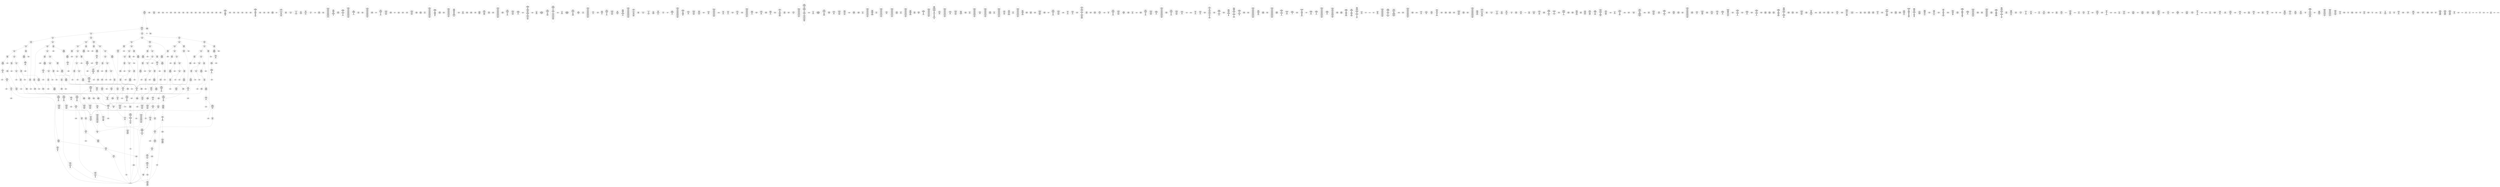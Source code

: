 /* Generated by GvGen v.1.0 (https://www.github.com/stricaud/gvgen) */

digraph G {
compound=true;
   node1 [label="[anywhere]"];
   node2 [label="# 0x0
PUSHX Data
PUSHX Data
MSTORE
PUSHX LogicData
CALLDATASIZE
LT
PUSHX Data
JUMPI
"];
   node3 [label="# 0xd
PUSHX Data
CALLDATALOAD
PUSHX BitData
SHR
PUSHX LogicData
GT
PUSHX Data
JUMPI
"];
   node4 [label="# 0x1e
PUSHX LogicData
GT
PUSHX Data
JUMPI
"];
   node5 [label="# 0x29
PUSHX LogicData
GT
PUSHX Data
JUMPI
"];
   node6 [label="# 0x34
PUSHX LogicData
EQ
PUSHX Data
JUMPI
"];
   node7 [label="# 0x3f
PUSHX LogicData
EQ
PUSHX Data
JUMPI
"];
   node8 [label="# 0x4a
PUSHX LogicData
EQ
PUSHX Data
JUMPI
"];
   node9 [label="# 0x55
PUSHX LogicData
EQ
PUSHX Data
JUMPI
"];
   node10 [label="# 0x60
PUSHX LogicData
EQ
PUSHX Data
JUMPI
"];
   node11 [label="# 0x6b
PUSHX LogicData
EQ
PUSHX Data
JUMPI
"];
   node12 [label="# 0x76
PUSHX Data
REVERT
"];
   node13 [label="# 0x7a
JUMPDEST
PUSHX LogicData
EQ
PUSHX Data
JUMPI
"];
   node14 [label="# 0x86
PUSHX LogicData
EQ
PUSHX Data
JUMPI
"];
   node15 [label="# 0x91
PUSHX LogicData
EQ
PUSHX Data
JUMPI
"];
   node16 [label="# 0x9c
PUSHX LogicData
EQ
PUSHX Data
JUMPI
"];
   node17 [label="# 0xa7
PUSHX LogicData
EQ
PUSHX Data
JUMPI
"];
   node18 [label="# 0xb2
PUSHX LogicData
EQ
PUSHX Data
JUMPI
"];
   node19 [label="# 0xbd
PUSHX Data
REVERT
"];
   node20 [label="# 0xc1
JUMPDEST
PUSHX LogicData
GT
PUSHX Data
JUMPI
"];
   node21 [label="# 0xcd
PUSHX LogicData
EQ
PUSHX Data
JUMPI
"];
   node22 [label="# 0xd8
PUSHX LogicData
EQ
PUSHX Data
JUMPI
"];
   node23 [label="# 0xe3
PUSHX LogicData
EQ
PUSHX Data
JUMPI
"];
   node24 [label="# 0xee
PUSHX LogicData
EQ
PUSHX Data
JUMPI
"];
   node25 [label="# 0xf9
PUSHX LogicData
EQ
PUSHX Data
JUMPI
"];
   node26 [label="# 0x104
PUSHX LogicData
EQ
PUSHX Data
JUMPI
"];
   node27 [label="# 0x10f
PUSHX Data
REVERT
"];
   node28 [label="# 0x113
JUMPDEST
PUSHX LogicData
EQ
PUSHX Data
JUMPI
"];
   node29 [label="# 0x11f
PUSHX LogicData
EQ
PUSHX Data
JUMPI
"];
   node30 [label="# 0x12a
PUSHX LogicData
EQ
PUSHX Data
JUMPI
"];
   node31 [label="# 0x135
PUSHX LogicData
EQ
PUSHX Data
JUMPI
"];
   node32 [label="# 0x140
PUSHX LogicData
EQ
PUSHX Data
JUMPI
"];
   node33 [label="# 0x14b
PUSHX LogicData
EQ
PUSHX Data
JUMPI
"];
   node34 [label="# 0x156
PUSHX Data
REVERT
"];
   node35 [label="# 0x15a
JUMPDEST
PUSHX LogicData
GT
PUSHX Data
JUMPI
"];
   node36 [label="# 0x166
PUSHX LogicData
GT
PUSHX Data
JUMPI
"];
   node37 [label="# 0x171
PUSHX LogicData
EQ
PUSHX Data
JUMPI
"];
   node38 [label="# 0x17c
PUSHX LogicData
EQ
PUSHX Data
JUMPI
"];
   node39 [label="# 0x187
PUSHX LogicData
EQ
PUSHX Data
JUMPI
"];
   node40 [label="# 0x192
PUSHX LogicData
EQ
PUSHX Data
JUMPI
"];
   node41 [label="# 0x19d
PUSHX LogicData
EQ
PUSHX Data
JUMPI
"];
   node42 [label="# 0x1a8
PUSHX LogicData
EQ
PUSHX Data
JUMPI
"];
   node43 [label="# 0x1b3
PUSHX Data
REVERT
"];
   node44 [label="# 0x1b7
JUMPDEST
PUSHX LogicData
EQ
PUSHX Data
JUMPI
"];
   node45 [label="# 0x1c3
PUSHX LogicData
EQ
PUSHX Data
JUMPI
"];
   node46 [label="# 0x1ce
PUSHX LogicData
EQ
PUSHX Data
JUMPI
"];
   node47 [label="# 0x1d9
PUSHX LogicData
EQ
PUSHX Data
JUMPI
"];
   node48 [label="# 0x1e4
PUSHX LogicData
EQ
PUSHX Data
JUMPI
"];
   node49 [label="# 0x1ef
PUSHX LogicData
EQ
PUSHX Data
JUMPI
"];
   node50 [label="# 0x1fa
PUSHX Data
REVERT
"];
   node51 [label="# 0x1fe
JUMPDEST
PUSHX LogicData
GT
PUSHX Data
JUMPI
"];
   node52 [label="# 0x20a
PUSHX LogicData
EQ
PUSHX Data
JUMPI
"];
   node53 [label="# 0x215
PUSHX LogicData
EQ
PUSHX Data
JUMPI
"];
   node54 [label="# 0x220
PUSHX LogicData
EQ
PUSHX Data
JUMPI
"];
   node55 [label="# 0x22b
PUSHX LogicData
EQ
PUSHX Data
JUMPI
"];
   node56 [label="# 0x236
PUSHX LogicData
EQ
PUSHX Data
JUMPI
"];
   node57 [label="# 0x241
PUSHX LogicData
EQ
PUSHX Data
JUMPI
"];
   node58 [label="# 0x24c
PUSHX Data
REVERT
"];
   node59 [label="# 0x250
JUMPDEST
PUSHX LogicData
EQ
PUSHX Data
JUMPI
"];
   node60 [label="# 0x25c
PUSHX LogicData
EQ
PUSHX Data
JUMPI
"];
   node61 [label="# 0x267
PUSHX LogicData
EQ
PUSHX Data
JUMPI
"];
   node62 [label="# 0x272
PUSHX LogicData
EQ
PUSHX Data
JUMPI
"];
   node63 [label="# 0x27d
PUSHX LogicData
EQ
PUSHX Data
JUMPI
"];
   node64 [label="# 0x288
PUSHX LogicData
EQ
PUSHX Data
JUMPI
"];
   node65 [label="# 0x293
PUSHX Data
REVERT
"];
   node66 [label="# 0x297
JUMPDEST
CALLDATASIZE
PUSHX Data
JUMPI
"];
   node67 [label="# 0x29d
STOP
"];
   node68 [label="# 0x29e
JUMPDEST
PUSHX Data
REVERT
"];
   node69 [label="# 0x2a3
JUMPDEST
CALLVALUE
ISZERO
PUSHX Data
JUMPI
"];
   node70 [label="# 0x2ab
PUSHX Data
REVERT
"];
   node71 [label="# 0x2af
JUMPDEST
PUSHX Data
PUSHX Data
CALLDATASIZE
PUSHX Data
PUSHX Data
JUMP
"];
   node72 [label="# 0x2be
JUMPDEST
PUSHX Data
JUMP
"];
   node73 [label="# 0x2c3
JUMPDEST
PUSHX MemData
MLOAD
ISZERO
ISZERO
MSTORE
PUSHX ArithData
ADD
"];
   node74 [label="# 0x2cf
JUMPDEST
PUSHX MemData
MLOAD
SUB
RETURN
"];
   node75 [label="# 0x2d8
JUMPDEST
CALLVALUE
ISZERO
PUSHX Data
JUMPI
"];
   node76 [label="# 0x2e0
PUSHX Data
REVERT
"];
   node77 [label="# 0x2e4
JUMPDEST
PUSHX Data
PUSHX Data
JUMP
"];
   node78 [label="# 0x2ee
JUMPDEST
PUSHX MemData
MLOAD
MSTORE
PUSHX ArithData
ADD
PUSHX Data
JUMP
"];
   node79 [label="# 0x2fc
JUMPDEST
CALLVALUE
ISZERO
PUSHX Data
JUMPI
"];
   node80 [label="# 0x304
PUSHX Data
REVERT
"];
   node81 [label="# 0x308
JUMPDEST
PUSHX Data
PUSHX Data
JUMP
"];
   node82 [label="# 0x311
JUMPDEST
PUSHX MemData
MLOAD
PUSHX Data
PUSHX Data
JUMP
"];
   node83 [label="# 0x31e
JUMPDEST
CALLVALUE
ISZERO
PUSHX Data
JUMPI
"];
   node84 [label="# 0x326
PUSHX Data
REVERT
"];
   node85 [label="# 0x32a
JUMPDEST
PUSHX Data
PUSHX Data
CALLDATASIZE
PUSHX Data
PUSHX Data
JUMP
"];
   node86 [label="# 0x339
JUMPDEST
PUSHX Data
JUMP
"];
   node87 [label="# 0x33e
JUMPDEST
PUSHX MemData
MLOAD
PUSHX ArithData
PUSHX BitData
PUSHX BitData
SHL
SUB
AND
MSTORE
PUSHX ArithData
ADD
PUSHX Data
JUMP
"];
   node88 [label="# 0x356
JUMPDEST
CALLVALUE
ISZERO
PUSHX Data
JUMPI
"];
   node89 [label="# 0x35e
PUSHX Data
REVERT
"];
   node90 [label="# 0x362
JUMPDEST
PUSHX Data
PUSHX Data
CALLDATASIZE
PUSHX Data
PUSHX Data
JUMP
"];
   node91 [label="# 0x371
JUMPDEST
PUSHX Data
JUMP
"];
   node92 [label="# 0x376
JUMPDEST
STOP
"];
   node93 [label="# 0x378
JUMPDEST
CALLVALUE
ISZERO
PUSHX Data
JUMPI
"];
   node94 [label="# 0x380
PUSHX Data
REVERT
"];
   node95 [label="# 0x384
JUMPDEST
PUSHX Data
PUSHX Data
CALLDATASIZE
PUSHX Data
PUSHX Data
JUMP
"];
   node96 [label="# 0x393
JUMPDEST
PUSHX Data
JUMP
"];
   node97 [label="# 0x398
JUMPDEST
CALLVALUE
ISZERO
PUSHX Data
JUMPI
"];
   node98 [label="# 0x3a0
PUSHX Data
REVERT
"];
   node99 [label="# 0x3a4
JUMPDEST
PUSHX StorData
SLOAD
PUSHX Data
JUMP
"];
   node100 [label="# 0x3ad
JUMPDEST
CALLVALUE
ISZERO
PUSHX Data
JUMPI
"];
   node101 [label="# 0x3b5
PUSHX Data
REVERT
"];
   node102 [label="# 0x3b9
JUMPDEST
PUSHX Data
PUSHX Data
CALLDATASIZE
PUSHX Data
PUSHX Data
JUMP
"];
   node103 [label="# 0x3c8
JUMPDEST
PUSHX Data
JUMP
"];
   node104 [label="# 0x3cd
JUMPDEST
CALLVALUE
ISZERO
PUSHX Data
JUMPI
"];
   node105 [label="# 0x3d5
PUSHX Data
REVERT
"];
   node106 [label="# 0x3d9
JUMPDEST
PUSHX StorData
SLOAD
PUSHX Data
PUSHX Data
DIV
PUSHX BitData
AND
JUMP
"];
   node107 [label="# 0x3ec
JUMPDEST
CALLVALUE
ISZERO
PUSHX Data
JUMPI
"];
   node108 [label="# 0x3f4
PUSHX Data
REVERT
"];
   node109 [label="# 0x3f8
JUMPDEST
PUSHX Data
PUSHX Data
CALLDATASIZE
PUSHX Data
PUSHX Data
JUMP
"];
   node110 [label="# 0x407
JUMPDEST
PUSHX Data
JUMP
"];
   node111 [label="# 0x40c
JUMPDEST
CALLVALUE
ISZERO
PUSHX Data
JUMPI
"];
   node112 [label="# 0x414
PUSHX Data
REVERT
"];
   node113 [label="# 0x418
JUMPDEST
PUSHX Data
PUSHX Data
CALLDATASIZE
PUSHX Data
PUSHX Data
JUMP
"];
   node114 [label="# 0x427
JUMPDEST
PUSHX Data
JUMP
"];
   node115 [label="# 0x42c
JUMPDEST
CALLVALUE
ISZERO
PUSHX Data
JUMPI
"];
   node116 [label="# 0x434
PUSHX Data
REVERT
"];
   node117 [label="# 0x438
JUMPDEST
PUSHX Data
PUSHX Data
JUMP
"];
   node118 [label="# 0x441
JUMPDEST
CALLVALUE
ISZERO
PUSHX Data
JUMPI
"];
   node119 [label="# 0x449
PUSHX Data
REVERT
"];
   node120 [label="# 0x44d
JUMPDEST
PUSHX Data
PUSHX Data
JUMP
"];
   node121 [label="# 0x456
JUMPDEST
CALLVALUE
ISZERO
PUSHX Data
JUMPI
"];
   node122 [label="# 0x45e
PUSHX Data
REVERT
"];
   node123 [label="# 0x462
JUMPDEST
PUSHX Data
PUSHX Data
CALLDATASIZE
PUSHX Data
PUSHX Data
JUMP
"];
   node124 [label="# 0x471
JUMPDEST
PUSHX Data
JUMP
"];
   node125 [label="# 0x476
JUMPDEST
CALLVALUE
ISZERO
PUSHX Data
JUMPI
"];
   node126 [label="# 0x47e
PUSHX Data
REVERT
"];
   node127 [label="# 0x482
JUMPDEST
PUSHX Data
PUSHX Data
CALLDATASIZE
PUSHX Data
PUSHX Data
JUMP
"];
   node128 [label="# 0x491
JUMPDEST
PUSHX Data
JUMP
"];
   node129 [label="# 0x496
JUMPDEST
CALLVALUE
ISZERO
PUSHX Data
JUMPI
"];
   node130 [label="# 0x49e
PUSHX Data
REVERT
"];
   node131 [label="# 0x4a2
JUMPDEST
PUSHX Data
PUSHX Data
CALLDATASIZE
PUSHX Data
PUSHX Data
JUMP
"];
   node132 [label="# 0x4b1
JUMPDEST
PUSHX Data
JUMP
"];
   node133 [label="# 0x4b6
JUMPDEST
CALLVALUE
ISZERO
PUSHX Data
JUMPI
"];
   node134 [label="# 0x4be
PUSHX Data
REVERT
"];
   node135 [label="# 0x4c2
JUMPDEST
PUSHX Data
PUSHX Data
CALLDATASIZE
PUSHX Data
PUSHX Data
JUMP
"];
   node136 [label="# 0x4d1
JUMPDEST
PUSHX Data
JUMP
"];
   node137 [label="# 0x4d6
JUMPDEST
CALLVALUE
ISZERO
PUSHX Data
JUMPI
"];
   node138 [label="# 0x4de
PUSHX Data
REVERT
"];
   node139 [label="# 0x4e2
JUMPDEST
PUSHX Data
PUSHX Data
CALLDATASIZE
PUSHX Data
PUSHX Data
JUMP
"];
   node140 [label="# 0x4f1
JUMPDEST
PUSHX Data
JUMP
"];
   node141 [label="# 0x4f6
JUMPDEST
CALLVALUE
ISZERO
PUSHX Data
JUMPI
"];
   node142 [label="# 0x4fe
PUSHX Data
REVERT
"];
   node143 [label="# 0x502
JUMPDEST
PUSHX StorData
SLOAD
PUSHX BitData
AND
PUSHX Data
JUMP
"];
   node144 [label="# 0x50e
JUMPDEST
CALLVALUE
ISZERO
PUSHX Data
JUMPI
"];
   node145 [label="# 0x516
PUSHX Data
REVERT
"];
   node146 [label="# 0x51a
JUMPDEST
PUSHX Data
PUSHX Data
CALLDATASIZE
PUSHX Data
PUSHX Data
JUMP
"];
   node147 [label="# 0x529
JUMPDEST
PUSHX Data
JUMP
"];
   node148 [label="# 0x52e
JUMPDEST
CALLVALUE
ISZERO
PUSHX Data
JUMPI
"];
   node149 [label="# 0x536
PUSHX Data
REVERT
"];
   node150 [label="# 0x53a
JUMPDEST
PUSHX Data
PUSHX Data
JUMP
"];
   node151 [label="# 0x54a
JUMPDEST
CALLVALUE
ISZERO
PUSHX Data
JUMPI
"];
   node152 [label="# 0x552
PUSHX Data
REVERT
"];
   node153 [label="# 0x556
JUMPDEST
PUSHX Data
PUSHX Data
JUMP
"];
   node154 [label="# 0x55f
JUMPDEST
CALLVALUE
ISZERO
PUSHX Data
JUMPI
"];
   node155 [label="# 0x567
PUSHX Data
REVERT
"];
   node156 [label="# 0x56b
JUMPDEST
PUSHX Data
PUSHX Data
CALLDATASIZE
PUSHX Data
PUSHX Data
JUMP
"];
   node157 [label="# 0x57a
JUMPDEST
PUSHX Data
JUMP
"];
   node158 [label="# 0x57f
JUMPDEST
CALLVALUE
ISZERO
PUSHX Data
JUMPI
"];
   node159 [label="# 0x587
PUSHX Data
REVERT
"];
   node160 [label="# 0x58b
JUMPDEST
PUSHX Data
PUSHX Data
JUMP
"];
   node161 [label="# 0x594
JUMPDEST
CALLVALUE
ISZERO
PUSHX Data
JUMPI
"];
   node162 [label="# 0x59c
PUSHX Data
REVERT
"];
   node163 [label="# 0x5a0
JUMPDEST
PUSHX Data
PUSHX Data
CALLDATASIZE
PUSHX Data
PUSHX Data
JUMP
"];
   node164 [label="# 0x5af
JUMPDEST
PUSHX Data
JUMP
"];
   node165 [label="# 0x5b4
JUMPDEST
CALLVALUE
ISZERO
PUSHX Data
JUMPI
"];
   node166 [label="# 0x5bc
PUSHX Data
REVERT
"];
   node167 [label="# 0x5c0
JUMPDEST
PUSHX Data
PUSHX Data
JUMP
"];
   node168 [label="# 0x5c9
JUMPDEST
PUSHX Data
PUSHX Data
CALLDATASIZE
PUSHX Data
PUSHX Data
JUMP
"];
   node169 [label="# 0x5d7
JUMPDEST
PUSHX Data
JUMP
"];
   node170 [label="# 0x5dc
JUMPDEST
CALLVALUE
ISZERO
PUSHX Data
JUMPI
"];
   node171 [label="# 0x5e4
PUSHX Data
REVERT
"];
   node172 [label="# 0x5e8
JUMPDEST
PUSHX StorData
SLOAD
PUSHX Data
DIV
PUSHX ArithData
PUSHX BitData
PUSHX BitData
SHL
SUB
AND
PUSHX Data
JUMP
"];
   node173 [label="# 0x5ff
JUMPDEST
CALLVALUE
ISZERO
PUSHX Data
JUMPI
"];
   node174 [label="# 0x607
PUSHX Data
REVERT
"];
   node175 [label="# 0x60b
JUMPDEST
PUSHX Data
PUSHX Data
JUMP
"];
   node176 [label="# 0x614
JUMPDEST
CALLVALUE
ISZERO
PUSHX Data
JUMPI
"];
   node177 [label="# 0x61c
PUSHX Data
REVERT
"];
   node178 [label="# 0x620
JUMPDEST
PUSHX StorData
SLOAD
PUSHX Data
PUSHX BitData
AND
JUMP
"];
   node179 [label="# 0x62e
JUMPDEST
CALLVALUE
ISZERO
PUSHX Data
JUMPI
"];
   node180 [label="# 0x636
PUSHX Data
REVERT
"];
   node181 [label="# 0x63a
JUMPDEST
PUSHX Data
PUSHX Data
CALLDATASIZE
PUSHX Data
PUSHX Data
JUMP
"];
   node182 [label="# 0x649
JUMPDEST
PUSHX ArithData
PUSHX BitData
PUSHX BitData
SHL
SUB
AND
PUSHX Data
MSTORE
PUSHX Data
PUSHX Data
MSTORE
PUSHX Data
SHA3
SLOAD
JUMP
"];
   node183 [label="# 0x664
JUMPDEST
CALLVALUE
ISZERO
PUSHX Data
JUMPI
"];
   node184 [label="# 0x66c
PUSHX Data
REVERT
"];
   node185 [label="# 0x670
JUMPDEST
PUSHX Data
PUSHX Data
CALLDATASIZE
PUSHX Data
PUSHX Data
JUMP
"];
   node186 [label="# 0x67f
JUMPDEST
PUSHX Data
JUMP
"];
   node187 [label="# 0x684
JUMPDEST
CALLVALUE
ISZERO
PUSHX Data
JUMPI
"];
   node188 [label="# 0x68c
PUSHX Data
REVERT
"];
   node189 [label="# 0x690
JUMPDEST
PUSHX StorData
SLOAD
PUSHX Data
PUSHX ArithData
PUSHX BitData
PUSHX BitData
SHL
SUB
AND
JUMP
"];
   node190 [label="# 0x6a4
JUMPDEST
CALLVALUE
ISZERO
PUSHX Data
JUMPI
"];
   node191 [label="# 0x6ac
PUSHX Data
REVERT
"];
   node192 [label="# 0x6b0
JUMPDEST
PUSHX Data
PUSHX Data
JUMP
"];
   node193 [label="# 0x6b9
JUMPDEST
CALLVALUE
ISZERO
PUSHX Data
JUMPI
"];
   node194 [label="# 0x6c1
PUSHX Data
REVERT
"];
   node195 [label="# 0x6c5
JUMPDEST
PUSHX StorData
SLOAD
PUSHX Data
PUSHX Data
DIV
PUSHX BitData
AND
JUMP
"];
   node196 [label="# 0x6d9
JUMPDEST
PUSHX Data
PUSHX Data
CALLDATASIZE
PUSHX Data
PUSHX Data
JUMP
"];
   node197 [label="# 0x6e7
JUMPDEST
PUSHX Data
JUMP
"];
   node198 [label="# 0x6ec
JUMPDEST
CALLVALUE
ISZERO
PUSHX Data
JUMPI
"];
   node199 [label="# 0x6f4
PUSHX Data
REVERT
"];
   node200 [label="# 0x6f8
JUMPDEST
PUSHX Data
PUSHX Data
JUMP
"];
   node201 [label="# 0x701
JUMPDEST
CALLVALUE
ISZERO
PUSHX Data
JUMPI
"];
   node202 [label="# 0x709
PUSHX Data
REVERT
"];
   node203 [label="# 0x70d
JUMPDEST
PUSHX Data
PUSHX Data
CALLDATASIZE
PUSHX Data
PUSHX Data
JUMP
"];
   node204 [label="# 0x71c
JUMPDEST
PUSHX Data
JUMP
"];
   node205 [label="# 0x721
JUMPDEST
CALLVALUE
ISZERO
PUSHX Data
JUMPI
"];
   node206 [label="# 0x729
PUSHX Data
REVERT
"];
   node207 [label="# 0x72d
JUMPDEST
PUSHX Data
PUSHX Data
CALLDATASIZE
PUSHX Data
PUSHX Data
JUMP
"];
   node208 [label="# 0x73c
JUMPDEST
PUSHX Data
JUMP
"];
   node209 [label="# 0x741
JUMPDEST
CALLVALUE
ISZERO
PUSHX Data
JUMPI
"];
   node210 [label="# 0x749
PUSHX Data
REVERT
"];
   node211 [label="# 0x74d
JUMPDEST
PUSHX Data
PUSHX Data
JUMP
"];
   node212 [label="# 0x756
JUMPDEST
CALLVALUE
ISZERO
PUSHX Data
JUMPI
"];
   node213 [label="# 0x75e
PUSHX Data
REVERT
"];
   node214 [label="# 0x762
JUMPDEST
PUSHX Data
PUSHX Data
CALLDATASIZE
PUSHX Data
PUSHX Data
JUMP
"];
   node215 [label="# 0x771
JUMPDEST
PUSHX Data
JUMP
"];
   node216 [label="# 0x776
JUMPDEST
CALLVALUE
ISZERO
PUSHX Data
JUMPI
"];
   node217 [label="# 0x77e
PUSHX Data
REVERT
"];
   node218 [label="# 0x782
JUMPDEST
PUSHX Data
PUSHX Data
JUMP
"];
   node219 [label="# 0x78b
JUMPDEST
CALLVALUE
ISZERO
PUSHX Data
JUMPI
"];
   node220 [label="# 0x793
PUSHX Data
REVERT
"];
   node221 [label="# 0x797
JUMPDEST
PUSHX Data
PUSHX Data
CALLDATASIZE
PUSHX Data
PUSHX Data
JUMP
"];
   node222 [label="# 0x7a6
JUMPDEST
PUSHX Data
JUMP
"];
   node223 [label="# 0x7ab
JUMPDEST
CALLVALUE
ISZERO
PUSHX Data
JUMPI
"];
   node224 [label="# 0x7b3
PUSHX Data
REVERT
"];
   node225 [label="# 0x7b7
JUMPDEST
PUSHX Data
PUSHX Data
JUMP
"];
   node226 [label="# 0x7c0
JUMPDEST
CALLVALUE
ISZERO
PUSHX Data
JUMPI
"];
   node227 [label="# 0x7c8
PUSHX Data
REVERT
"];
   node228 [label="# 0x7cc
JUMPDEST
PUSHX Data
PUSHX Data
CALLDATASIZE
PUSHX Data
PUSHX Data
JUMP
"];
   node229 [label="# 0x7db
JUMPDEST
PUSHX ArithData
PUSHX BitData
PUSHX BitData
SHL
SUB
AND
PUSHX Data
MSTORE
PUSHX Data
PUSHX Data
MSTORE
PUSHX Data
SHA3
AND
MSTORE
MSTORE
SHA3
SLOAD
PUSHX BitData
AND
JUMP
"];
   node230 [label="# 0x809
JUMPDEST
CALLVALUE
ISZERO
PUSHX Data
JUMPI
"];
   node231 [label="# 0x811
PUSHX Data
REVERT
"];
   node232 [label="# 0x815
JUMPDEST
PUSHX Data
PUSHX Data
CALLDATASIZE
PUSHX Data
PUSHX Data
JUMP
"];
   node233 [label="# 0x824
JUMPDEST
PUSHX Data
JUMP
"];
   node234 [label="# 0x829
JUMPDEST
CALLVALUE
ISZERO
PUSHX Data
JUMPI
"];
   node235 [label="# 0x831
PUSHX Data
REVERT
"];
   node236 [label="# 0x835
JUMPDEST
PUSHX Data
PUSHX Data
CALLDATASIZE
PUSHX Data
PUSHX Data
JUMP
"];
   node237 [label="# 0x844
JUMPDEST
PUSHX Data
JUMP
"];
   node238 [label="# 0x849
JUMPDEST
CALLVALUE
ISZERO
PUSHX Data
JUMPI
"];
   node239 [label="# 0x851
PUSHX Data
REVERT
"];
   node240 [label="# 0x855
JUMPDEST
PUSHX Data
PUSHX Data
CALLDATASIZE
PUSHX Data
PUSHX Data
JUMP
"];
   node241 [label="# 0x864
JUMPDEST
PUSHX Data
JUMP
"];
   node242 [label="# 0x869
JUMPDEST
PUSHX Data
PUSHX Data
PUSHX Data
JUMP
"];
   node243 [label="# 0x874
JUMPDEST
JUMP
"];
   node244 [label="# 0x87a
JUMPDEST
PUSHX Data
PUSHX StorData
SLOAD
PUSHX Data
PUSHX Data
JUMP
"];
   node245 [label="# 0x889
JUMPDEST
PUSHX ArithData
ADD
PUSHX ArithData
DIV
MUL
PUSHX ArithData
ADD
PUSHX MemData
MLOAD
ADD
PUSHX Data
MSTORE
MSTORE
PUSHX ArithData
ADD
SLOAD
PUSHX Data
PUSHX Data
JUMP
"];
   node246 [label="# 0x8b5
JUMPDEST
ISZERO
PUSHX Data
JUMPI
"];
   node247 [label="# 0x8bc
PUSHX LogicData
LT
PUSHX Data
JUMPI
"];
   node248 [label="# 0x8c4
PUSHX ArithData
SLOAD
DIV
MUL
MSTORE
PUSHX ArithData
ADD
PUSHX Data
JUMP
"];
   node249 [label="# 0x8d7
JUMPDEST
ADD
PUSHX Data
MSTORE
PUSHX Data
PUSHX Data
SHA3
"];
   node250 [label="# 0x8e5
JUMPDEST
SLOAD
MSTORE
PUSHX ArithData
ADD
PUSHX ArithData
ADD
GT
PUSHX Data
JUMPI
"];
   node251 [label="# 0x8f9
SUB
PUSHX BitData
AND
ADD
"];
   node252 [label="# 0x902
JUMPDEST
JUMP
"];
   node253 [label="# 0x90c
JUMPDEST
PUSHX Data
PUSHX Data
PUSHX Data
JUMP
"];
   node254 [label="# 0x917
JUMPDEST
PUSHX Data
JUMPI
"];
   node255 [label="# 0x91c
PUSHX MemData
MLOAD
PUSHX BitData
PUSHX BitData
SHL
MSTORE
PUSHX Data
PUSHX ArithData
ADD
MSTORE
PUSHX Data
PUSHX ArithData
ADD
MSTORE
PUSHX Data
PUSHX ArithData
ADD
MSTORE
PUSHX BitData
PUSHX BitData
SHL
PUSHX ArithData
ADD
MSTORE
PUSHX ArithData
ADD
"];
   node256 [label="# 0x974
JUMPDEST
PUSHX MemData
MLOAD
SUB
REVERT
"];
   node257 [label="# 0x97d
JUMPDEST
PUSHX Data
MSTORE
PUSHX Data
PUSHX Data
MSTORE
PUSHX Data
SHA3
SLOAD
PUSHX ArithData
PUSHX BitData
PUSHX BitData
SHL
SUB
AND
JUMP
"];
   node258 [label="# 0x999
JUMPDEST
PUSHX Data
PUSHX Data
PUSHX Data
JUMP
"];
   node259 [label="# 0x9a4
JUMPDEST
PUSHX ArithData
PUSHX BitData
PUSHX BitData
SHL
SUB
AND
PUSHX ArithData
PUSHX BitData
PUSHX BitData
SHL
SUB
AND
EQ
ISZERO
PUSHX Data
JUMPI
"];
   node260 [label="# 0x9c1
PUSHX MemData
MLOAD
PUSHX BitData
PUSHX BitData
SHL
MSTORE
PUSHX Data
PUSHX ArithData
ADD
MSTORE
PUSHX Data
PUSHX ArithData
ADD
MSTORE
PUSHX Data
PUSHX ArithData
ADD
MSTORE
PUSHX BitData
PUSHX BitData
SHL
PUSHX ArithData
ADD
MSTORE
PUSHX ArithData
ADD
PUSHX Data
JUMP
"];
   node261 [label="# 0xa12
JUMPDEST
CALLER
PUSHX ArithData
PUSHX BitData
PUSHX BitData
SHL
SUB
AND
EQ
PUSHX Data
JUMPI
"];
   node262 [label="# 0xa24
PUSHX Data
CALLER
PUSHX Data
JUMP
"];
   node263 [label="# 0xa2e
JUMPDEST
PUSHX Data
JUMPI
"];
   node264 [label="# 0xa33
PUSHX MemData
MLOAD
PUSHX BitData
PUSHX BitData
SHL
MSTORE
PUSHX Data
PUSHX ArithData
ADD
MSTORE
PUSHX Data
PUSHX ArithData
ADD
MSTORE
PUSHX Data
PUSHX ArithData
ADD
MSTORE
PUSHX Data
PUSHX ArithData
ADD
MSTORE
PUSHX ArithData
ADD
PUSHX Data
JUMP
"];
   node265 [label="# 0xaa0
JUMPDEST
PUSHX Data
PUSHX Data
JUMP
"];
   node266 [label="# 0xaaa
JUMPDEST
JUMP
"];
   node267 [label="# 0xaaf
JUMPDEST
PUSHX StorData
SLOAD
PUSHX ArithData
PUSHX BitData
PUSHX BitData
SHL
SUB
PUSHX Data
DIV
AND
CALLER
EQ
PUSHX Data
JUMPI
"];
   node268 [label="# 0xac8
PUSHX MemData
MLOAD
PUSHX BitData
PUSHX BitData
SHL
MSTORE
PUSHX ArithData
ADD
PUSHX Data
PUSHX Data
JUMP
"];
   node269 [label="# 0xadf
JUMPDEST
PUSHX Data
PUSHX Data
JUMP
"];
   node270 [label="# 0xae9
JUMPDEST
JUMP
"];
   node271 [label="# 0xaed
JUMPDEST
PUSHX Data
CALLER
"];
   node272 [label="# 0xaf2
JUMPDEST
PUSHX Data
JUMP
"];
   node273 [label="# 0xaf8
JUMPDEST
PUSHX Data
JUMPI
"];
   node274 [label="# 0xafd
PUSHX MemData
MLOAD
PUSHX BitData
PUSHX BitData
SHL
MSTORE
PUSHX ArithData
ADD
PUSHX Data
PUSHX Data
JUMP
"];
   node275 [label="# 0xb14
JUMPDEST
PUSHX Data
PUSHX Data
JUMP
"];
   node276 [label="# 0xb1f
JUMPDEST
PUSHX Data
PUSHX Data
PUSHX Data
JUMP
"];
   node277 [label="# 0xb2a
JUMPDEST
LT
PUSHX Data
JUMPI
"];
   node278 [label="# 0xb31
PUSHX MemData
MLOAD
PUSHX BitData
PUSHX BitData
SHL
MSTORE
PUSHX Data
PUSHX ArithData
ADD
MSTORE
PUSHX Data
PUSHX ArithData
ADD
MSTORE
PUSHX Data
PUSHX ArithData
ADD
MSTORE
PUSHX BitData
PUSHX BitData
SHL
PUSHX ArithData
ADD
MSTORE
PUSHX ArithData
ADD
PUSHX Data
JUMP
"];
   node279 [label="# 0xb8c
JUMPDEST
PUSHX ArithData
PUSHX BitData
PUSHX BitData
SHL
SUB
AND
PUSHX Data
MSTORE
PUSHX Data
PUSHX Data
MSTORE
PUSHX Data
SHA3
MSTORE
MSTORE
SHA3
SLOAD
JUMP
"];
   node280 [label="# 0xbb5
JUMPDEST
PUSHX Data
PUSHX Data
PUSHX Data
JUMP
"];
   node281 [label="# 0xbc0
JUMPDEST
PUSHX Data
JUMPI
"];
   node282 [label="# 0xbc5
PUSHX MemData
MLOAD
PUSHX BitData
PUSHX BitData
SHL
MSTORE
PUSHX Data
PUSHX ArithData
ADD
MSTORE
PUSHX Data
PUSHX ArithData
ADD
MSTORE
PUSHX BitData
PUSHX BitData
SHL
PUSHX ArithData
ADD
MSTORE
PUSHX ArithData
ADD
PUSHX Data
JUMP
"];
   node283 [label="# 0xbff
JUMPDEST
PUSHX Data
MSTORE
PUSHX Data
PUSHX Data
MSTORE
PUSHX Data
SHA3
SLOAD
PUSHX Data
MSTORE
SHA3
SLOAD
PUSHX Data
PUSHX Data
PUSHX BitData
AND
PUSHX LogicData
LT
PUSHX Data
JUMPI
"];
   node284 [label="# 0xc2e
PUSHX Data
PUSHX Data
JUMP
"];
   node285 [label="# 0xc35
JUMPDEST
ADD
SLOAD
PUSHX Data
PUSHX Data
JUMP
"];
   node286 [label="# 0xc41
JUMPDEST
PUSHX Data
PUSHX Data
JUMP
"];
   node287 [label="# 0xc48
JUMPDEST
PUSHX StorData
SLOAD
PUSHX ArithData
PUSHX BitData
PUSHX BitData
SHL
SUB
PUSHX Data
DIV
AND
CALLER
EQ
PUSHX Data
JUMPI
"];
   node288 [label="# 0xc61
PUSHX MemData
MLOAD
PUSHX BitData
PUSHX BitData
SHL
MSTORE
PUSHX ArithData
ADD
PUSHX Data
PUSHX Data
JUMP
"];
   node289 [label="# 0xc78
JUMPDEST
PUSHX Data
PUSHX Data
PUSHX Data
PUSHX Data
ADDRESS
BALANCE
PUSHX Data
PUSHX Data
JUMP
"];
   node290 [label="# 0xc9e
JUMPDEST
PUSHX Data
PUSHX Data
JUMP
"];
   node291 [label="# 0xca8
JUMPDEST
PUSHX Data
JUMP
"];
   node292 [label="# 0xcad
JUMPDEST
PUSHX Data
PUSHX Data
ADDRESS
BALANCE
PUSHX Data
JUMP
"];
   node293 [label="# 0xccc
JUMPDEST
JUMP
"];
   node294 [label="# 0xcce
JUMPDEST
PUSHX StorData
SLOAD
PUSHX ArithData
PUSHX BitData
PUSHX BitData
SHL
SUB
PUSHX Data
DIV
AND
CALLER
EQ
PUSHX Data
JUMPI
"];
   node295 [label="# 0xce7
PUSHX MemData
MLOAD
PUSHX BitData
PUSHX BitData
SHL
MSTORE
PUSHX ArithData
ADD
PUSHX Data
PUSHX Data
JUMP
"];
   node296 [label="# 0xcfe
JUMPDEST
PUSHX Data
PUSHX Data
JUMP
"];
   node297 [label="# 0xd06
JUMPDEST
PUSHX Data
PUSHX MemData
MLOAD
PUSHX ArithData
ADD
PUSHX Data
MSTORE
PUSHX Data
MSTORE
PUSHX Data
JUMP
"];
   node298 [label="# 0xd21
JUMPDEST
PUSHX Data
CALLER
PUSHX Data
JUMP
"];
   node299 [label="# 0xd2a
JUMPDEST
PUSHX Data
JUMPI
"];
   node300 [label="# 0xd2f
PUSHX MemData
MLOAD
PUSHX BitData
PUSHX BitData
SHL
MSTORE
PUSHX Data
PUSHX ArithData
ADD
MSTORE
PUSHX Data
PUSHX ArithData
ADD
MSTORE
PUSHX Data
PUSHX ArithData
ADD
MSTORE
PUSHX BitData
PUSHX BitData
SHL
PUSHX ArithData
ADD
MSTORE
PUSHX ArithData
ADD
PUSHX Data
JUMP
"];
   node301 [label="# 0xd8f
JUMPDEST
PUSHX Data
PUSHX Data
JUMP
"];
   node302 [label="# 0xd98
JUMPDEST
JUMP
"];
   node303 [label="# 0xd9b
JUMPDEST
PUSHX StorData
SLOAD
PUSHX ArithData
PUSHX BitData
PUSHX BitData
SHL
SUB
PUSHX Data
DIV
AND
CALLER
EQ
PUSHX Data
JUMPI
"];
   node304 [label="# 0xdb4
PUSHX MemData
MLOAD
PUSHX BitData
PUSHX BitData
SHL
MSTORE
PUSHX ArithData
ADD
PUSHX Data
PUSHX Data
JUMP
"];
   node305 [label="# 0xdcb
JUMPDEST
PUSHX ArithData
PUSHX BitData
PUSHX BitData
SHL
SUB
AND
PUSHX Data
JUMPI
"];
   node306 [label="# 0xdda
PUSHX Data
REVERT
"];
   node307 [label="# 0xdde
JUMPDEST
PUSHX ArithData
PUSHX BitData
PUSHX BitData
SHL
SUB
AND
PUSHX Data
CALLER
PUSHX MemData
MLOAD
PUSHX BitData
PUSHX BitData
SHL
MSTORE
ADDRESS
PUSHX ArithData
ADD
MSTORE
PUSHX ArithData
PUSHX BitData
PUSHX BitData
SHL
SUB
AND
PUSHX Data
PUSHX ArithData
ADD
PUSHX Data
PUSHX MemData
MLOAD
SUB
EXTCODESIZE
ISZERO
ISZERO
PUSHX Data
JUMPI
"];
   node308 [label="# 0xe29
PUSHX Data
REVERT
"];
   node309 [label="# 0xe2d
JUMPDEST
GAS
STATICCALL
ISZERO
ISZERO
PUSHX Data
JUMPI
"];
   node310 [label="# 0xe38
RETURNDATASIZE
PUSHX Data
RETURNDATACOPY
RETURNDATASIZE
PUSHX Data
REVERT
"];
   node311 [label="# 0xe41
JUMPDEST
PUSHX MemData
MLOAD
RETURNDATASIZE
PUSHX BitData
NOT
PUSHX ArithData
ADD
AND
ADD
PUSHX Data
MSTORE
ADD
PUSHX Data
PUSHX Data
JUMP
"];
   node312 [label="# 0xe65
JUMPDEST
PUSHX MemData
MLOAD
PUSHX ArithData
PUSHX BitData
PUSHX BitData
SHL
SUB
NOT
PUSHX BitData
SHL
AND
MSTORE
PUSHX ArithData
PUSHX BitData
PUSHX BitData
SHL
SUB
AND
PUSHX ArithData
ADD
MSTORE
PUSHX ArithData
ADD
MSTORE
PUSHX ArithData
ADD
PUSHX Data
PUSHX MemData
MLOAD
SUB
PUSHX Data
EXTCODESIZE
ISZERO
ISZERO
PUSHX Data
JUMPI
"];
   node313 [label="# 0xea7
PUSHX Data
REVERT
"];
   node314 [label="# 0xeab
JUMPDEST
GAS
CALL
ISZERO
ISZERO
PUSHX Data
JUMPI
"];
   node315 [label="# 0xeb6
RETURNDATASIZE
PUSHX Data
RETURNDATACOPY
RETURNDATASIZE
PUSHX Data
REVERT
"];
   node316 [label="# 0xebf
JUMPDEST
PUSHX MemData
MLOAD
RETURNDATASIZE
PUSHX BitData
NOT
PUSHX ArithData
ADD
AND
ADD
PUSHX Data
MSTORE
ADD
PUSHX Data
PUSHX Data
JUMP
"];
   node317 [label="# 0xee3
JUMPDEST
PUSHX Data
PUSHX Data
PUSHX StorData
SLOAD
JUMP
"];
   node318 [label="# 0xeee
JUMPDEST
LT
PUSHX Data
JUMPI
"];
   node319 [label="# 0xef5
PUSHX MemData
MLOAD
PUSHX BitData
PUSHX BitData
SHL
MSTORE
PUSHX Data
PUSHX ArithData
ADD
MSTORE
PUSHX Data
PUSHX ArithData
ADD
MSTORE
PUSHX Data
PUSHX ArithData
ADD
MSTORE
PUSHX BitData
PUSHX BitData
SHL
PUSHX ArithData
ADD
MSTORE
PUSHX ArithData
ADD
PUSHX Data
JUMP
"];
   node320 [label="# 0xf51
JUMPDEST
PUSHX StorData
SLOAD
LT
PUSHX Data
JUMPI
"];
   node321 [label="# 0xf5d
PUSHX Data
PUSHX Data
JUMP
"];
   node322 [label="# 0xf64
JUMPDEST
PUSHX Data
MSTORE
PUSHX Data
PUSHX Data
SHA3
ADD
SLOAD
JUMP
"];
   node323 [label="# 0xf76
JUMPDEST
PUSHX StorData
SLOAD
PUSHX ArithData
PUSHX BitData
PUSHX BitData
SHL
SUB
PUSHX Data
DIV
AND
CALLER
EQ
PUSHX Data
JUMPI
"];
   node324 [label="# 0xf8f
PUSHX MemData
MLOAD
PUSHX BitData
PUSHX BitData
SHL
MSTORE
PUSHX ArithData
ADD
PUSHX Data
PUSHX Data
JUMP
"];
   node325 [label="# 0xfa6
JUMPDEST
MLOAD
PUSHX Data
PUSHX Data
PUSHX ArithData
ADD
PUSHX Data
JUMP
"];
   node326 [label="# 0xfb9
JUMPDEST
PUSHX Data
MSTORE
PUSHX Data
PUSHX Data
MSTORE
PUSHX Data
SHA3
SLOAD
PUSHX ArithData
PUSHX BitData
PUSHX BitData
SHL
SUB
AND
PUSHX Data
JUMPI
"];
   node327 [label="# 0xfd7
PUSHX MemData
MLOAD
PUSHX BitData
PUSHX BitData
SHL
MSTORE
PUSHX Data
PUSHX ArithData
ADD
MSTORE
PUSHX Data
PUSHX ArithData
ADD
MSTORE
PUSHX Data
PUSHX ArithData
ADD
MSTORE
PUSHX BitData
PUSHX BitData
SHL
PUSHX ArithData
ADD
MSTORE
PUSHX ArithData
ADD
PUSHX Data
JUMP
"];
   node328 [label="# 0x1030
JUMPDEST
PUSHX StorData
SLOAD
PUSHX Data
PUSHX Data
JUMP
"];
   node329 [label="# 0x103d
JUMPDEST
PUSHX ArithData
ADD
PUSHX ArithData
DIV
MUL
PUSHX ArithData
ADD
PUSHX MemData
MLOAD
ADD
PUSHX Data
MSTORE
MSTORE
PUSHX ArithData
ADD
SLOAD
PUSHX Data
PUSHX Data
JUMP
"];
   node330 [label="# 0x1069
JUMPDEST
ISZERO
PUSHX Data
JUMPI
"];
   node331 [label="# 0x1070
PUSHX LogicData
LT
PUSHX Data
JUMPI
"];
   node332 [label="# 0x1078
PUSHX ArithData
SLOAD
DIV
MUL
MSTORE
PUSHX ArithData
ADD
PUSHX Data
JUMP
"];
   node333 [label="# 0x108b
JUMPDEST
ADD
PUSHX Data
MSTORE
PUSHX Data
PUSHX Data
SHA3
"];
   node334 [label="# 0x1099
JUMPDEST
SLOAD
MSTORE
PUSHX ArithData
ADD
PUSHX ArithData
ADD
GT
PUSHX Data
JUMPI
"];
   node335 [label="# 0x10ad
SUB
PUSHX BitData
AND
ADD
"];
   node336 [label="# 0x10b6
JUMPDEST
JUMP
"];
   node337 [label="# 0x10be
JUMPDEST
PUSHX Data
PUSHX ArithData
PUSHX BitData
PUSHX BitData
SHL
SUB
AND
PUSHX Data
JUMPI
"];
   node338 [label="# 0x10cf
PUSHX MemData
MLOAD
PUSHX BitData
PUSHX BitData
SHL
MSTORE
PUSHX Data
PUSHX ArithData
ADD
MSTORE
PUSHX Data
PUSHX ArithData
ADD
MSTORE
PUSHX Data
PUSHX ArithData
ADD
MSTORE
PUSHX BitData
PUSHX BitData
SHL
PUSHX ArithData
ADD
MSTORE
PUSHX ArithData
ADD
PUSHX Data
JUMP
"];
   node339 [label="# 0x1129
JUMPDEST
PUSHX ArithData
PUSHX BitData
PUSHX BitData
SHL
SUB
AND
PUSHX Data
MSTORE
PUSHX Data
PUSHX Data
MSTORE
PUSHX Data
SHA3
SLOAD
JUMP
"];
   node340 [label="# 0x1145
JUMPDEST
PUSHX StorData
SLOAD
PUSHX ArithData
PUSHX BitData
PUSHX BitData
SHL
SUB
PUSHX Data
DIV
AND
CALLER
EQ
PUSHX Data
JUMPI
"];
   node341 [label="# 0x115e
PUSHX MemData
MLOAD
PUSHX BitData
PUSHX BitData
SHL
MSTORE
PUSHX ArithData
ADD
PUSHX Data
PUSHX Data
JUMP
"];
   node342 [label="# 0x1175
JUMPDEST
PUSHX Data
PUSHX Data
PUSHX Data
JUMP
"];
   node343 [label="# 0x117f
JUMPDEST
PUSHX LogicData
PUSHX StorData
SLOAD
EQ
ISZERO
PUSHX Data
JUMPI
"];
   node344 [label="# 0x118b
PUSHX MemData
MLOAD
PUSHX BitData
PUSHX BitData
SHL
MSTORE
PUSHX ArithData
ADD
PUSHX Data
PUSHX Data
JUMP
"];
   node345 [label="# 0x11a2
JUMPDEST
PUSHX Data
PUSHX Data
SSTORE
PUSHX StorData
SLOAD
PUSHX BitData
AND
PUSHX Data
JUMPI
"];
   node346 [label="# 0x11b2
PUSHX Data
REVERT
"];
   node347 [label="# 0x11b6
JUMPDEST
PUSHX LogicData
MLOAD
GT
ISZERO
PUSHX Data
JUMPI
"];
   node348 [label="# 0x11c1
PUSHX MemData
MLOAD
PUSHX BitData
PUSHX BitData
SHL
MSTORE
PUSHX Data
PUSHX ArithData
ADD
MSTORE
PUSHX Data
PUSHX ArithData
ADD
MSTORE
PUSHX Data
PUSHX ArithData
ADD
MSTORE
PUSHX ArithData
ADD
PUSHX Data
JUMP
"];
   node349 [label="# 0x1208
JUMPDEST
PUSHX Data
"];
   node350 [label="# 0x120c
JUMPDEST
MLOAD
PUSHX BitData
AND
LT
ISZERO
PUSHX Data
JUMPI
"];
   node351 [label="# 0x1219
PUSHX Data
CALLER
PUSHX BitData
AND
MLOAD
LT
PUSHX Data
JUMPI
"];
   node352 [label="# 0x122a
PUSHX Data
PUSHX Data
JUMP
"];
   node353 [label="# 0x1231
JUMPDEST
PUSHX ArithData
MUL
PUSHX ArithData
ADD
ADD
MLOAD
PUSHX Data
JUMP
"];
   node354 [label="# 0x123e
JUMPDEST
PUSHX Data
JUMPI
"];
   node355 [label="# 0x1243
PUSHX MemData
MLOAD
PUSHX BitData
PUSHX BitData
SHL
MSTORE
PUSHX Data
PUSHX ArithData
ADD
MSTORE
PUSHX Data
PUSHX ArithData
ADD
MSTORE
PUSHX BitData
PUSHX BitData
SHL
PUSHX ArithData
ADD
MSTORE
PUSHX ArithData
ADD
PUSHX Data
JUMP
"];
   node356 [label="# 0x127f
JUMPDEST
PUSHX Data
PUSHX Data
PUSHX BitData
AND
MLOAD
LT
PUSHX Data
JUMPI
"];
   node357 [label="# 0x1292
PUSHX Data
PUSHX Data
JUMP
"];
   node358 [label="# 0x1299
JUMPDEST
PUSHX ArithData
MUL
PUSHX ArithData
ADD
ADD
MLOAD
PUSHX Data
JUMP
"];
   node359 [label="# 0x12a6
JUMPDEST
PUSHX Data
PUSHX Data
JUMP
"];
   node360 [label="# 0x12b2
JUMPDEST
PUSHX Data
PUSHX Data
PUSHX BitData
AND
MLOAD
LT
PUSHX Data
JUMPI
"];
   node361 [label="# 0x12c7
PUSHX Data
PUSHX Data
JUMP
"];
   node362 [label="# 0x12ce
JUMPDEST
PUSHX ArithData
MUL
PUSHX ArithData
ADD
ADD
MLOAD
MSTORE
PUSHX ArithData
ADD
MSTORE
PUSHX ArithData
ADD
PUSHX Data
SHA3
PUSHX Data
SLOAD
PUSHX Data
PUSHX Data
JUMP
"];
   node363 [label="# 0x12f3
JUMPDEST
SSTORE
PUSHX Data
PUSHX Data
JUMP
"];
   node364 [label="# 0x1305
JUMPDEST
PUSHX Data
JUMP
"];
   node365 [label="# 0x130d
JUMPDEST
PUSHX LogicData
GT
PUSHX Data
JUMPI
"];
   node366 [label="# 0x1317
PUSHX MemData
MLOAD
PUSHX BitData
PUSHX BitData
SHL
MSTORE
PUSHX Data
PUSHX ArithData
ADD
MSTORE
PUSHX Data
PUSHX ArithData
ADD
MSTORE
PUSHX BitData
PUSHX BitData
SHL
PUSHX ArithData
ADD
MSTORE
PUSHX ArithData
ADD
PUSHX Data
JUMP
"];
   node367 [label="# 0x1351
JUMPDEST
PUSHX StorData
SLOAD
PUSHX ArithData
PUSHX BitData
PUSHX BitData
SHL
SUB
AND
PUSHX BitData
CALLER
PUSHX MemData
MLOAD
PUSHX ArithData
PUSHX BitData
PUSHX BitData
SHL
SUB
NOT
PUSHX BitData
SHL
AND
MSTORE
PUSHX ArithData
PUSHX BitData
PUSHX BitData
SHL
SUB
AND
PUSHX ArithData
ADD
MSTORE
PUSHX ArithData
ADD
MSTORE
PUSHX ArithData
ADD
PUSHX Data
PUSHX MemData
MLOAD
SUB
PUSHX Data
EXTCODESIZE
ISZERO
ISZERO
PUSHX Data
JUMPI
"];
   node368 [label="# 0x13a7
PUSHX Data
REVERT
"];
   node369 [label="# 0x13ab
JUMPDEST
GAS
CALL
ISZERO
ISZERO
PUSHX Data
JUMPI
"];
   node370 [label="# 0x13b6
RETURNDATASIZE
PUSHX Data
RETURNDATACOPY
RETURNDATASIZE
PUSHX Data
REVERT
"];
   node371 [label="# 0x13bf
JUMPDEST
PUSHX MemData
MLOAD
RETURNDATASIZE
PUSHX BitData
NOT
PUSHX ArithData
ADD
AND
ADD
PUSHX Data
MSTORE
ADD
PUSHX Data
PUSHX Data
JUMP
"];
   node372 [label="# 0x13e3
JUMPDEST
PUSHX Data
PUSHX Data
SSTORE
JUMP
"];
   node373 [label="# 0x13ed
JUMPDEST
PUSHX StorData
SLOAD
PUSHX ArithData
PUSHX BitData
PUSHX BitData
SHL
SUB
PUSHX Data
DIV
AND
CALLER
EQ
PUSHX Data
JUMPI
"];
   node374 [label="# 0x1406
PUSHX MemData
MLOAD
PUSHX BitData
PUSHX BitData
SHL
MSTORE
PUSHX ArithData
ADD
PUSHX Data
PUSHX Data
JUMP
"];
   node375 [label="# 0x141d
JUMPDEST
PUSHX Data
PUSHX Data
JUMP
"];
   node376 [label="# 0x1425
JUMPDEST
PUSHX LogicData
PUSHX StorData
SLOAD
EQ
ISZERO
PUSHX Data
JUMPI
"];
   node377 [label="# 0x1431
PUSHX MemData
MLOAD
PUSHX BitData
PUSHX BitData
SHL
MSTORE
PUSHX ArithData
ADD
PUSHX Data
PUSHX Data
JUMP
"];
   node378 [label="# 0x1448
JUMPDEST
PUSHX Data
PUSHX Data
SSTORE
PUSHX StorData
SLOAD
PUSHX Data
DIV
PUSHX BitData
AND
PUSHX Data
JUMPI
"];
   node379 [label="# 0x145e
PUSHX Data
REVERT
"];
   node380 [label="# 0x1462
JUMPDEST
PUSHX Data
PUSHX Data
PUSHX StorData
SLOAD
JUMP
"];
   node381 [label="# 0x146f
JUMPDEST
PUSHX Data
PUSHX Data
JUMP
"];
   node382 [label="# 0x1479
JUMPDEST
GT
ISZERO
PUSHX Data
JUMPI
"];
   node383 [label="# 0x1480
PUSHX MemData
MLOAD
PUSHX BitData
PUSHX BitData
SHL
MSTORE
PUSHX Data
PUSHX ArithData
ADD
MSTORE
PUSHX Data
PUSHX ArithData
ADD
MSTORE
PUSHX BitData
PUSHX BitData
SHL
PUSHX ArithData
ADD
MSTORE
PUSHX ArithData
ADD
PUSHX Data
JUMP
"];
   node384 [label="# 0x14b9
JUMPDEST
CALLER
PUSHX Data
MSTORE
PUSHX Data
PUSHX Data
MSTORE
PUSHX Data
SHA3
SLOAD
PUSHX Data
PUSHX Data
PUSHX Data
JUMP
"];
   node385 [label="# 0x14d4
JUMPDEST
LT
PUSHX Data
JUMPI
"];
   node386 [label="# 0x14db
PUSHX MemData
MLOAD
PUSHX BitData
PUSHX BitData
SHL
MSTORE
PUSHX Data
PUSHX ArithData
ADD
MSTORE
PUSHX Data
PUSHX ArithData
ADD
MSTORE
PUSHX BitData
PUSHX BitData
SHL
PUSHX ArithData
ADD
MSTORE
PUSHX ArithData
ADD
PUSHX Data
JUMP
"];
   node387 [label="# 0x1513
JUMPDEST
PUSHX LogicData
GT
ISZERO
PUSHX Data
JUMPI
"];
   node388 [label="# 0x151d
PUSHX MemData
MLOAD
PUSHX BitData
PUSHX BitData
SHL
MSTORE
PUSHX Data
PUSHX ArithData
ADD
MSTORE
PUSHX Data
PUSHX ArithData
ADD
MSTORE
PUSHX BitData
PUSHX BitData
SHL
PUSHX ArithData
ADD
MSTORE
PUSHX ArithData
ADD
PUSHX Data
JUMP
"];
   node389 [label="# 0x1553
JUMPDEST
CALLVALUE
PUSHX Data
PUSHX Data
PUSHX Data
JUMP
"];
   node390 [label="# 0x1566
JUMPDEST
GT
ISZERO
PUSHX Data
JUMPI
"];
   node391 [label="# 0x156d
PUSHX MemData
MLOAD
PUSHX BitData
PUSHX BitData
SHL
MSTORE
PUSHX Data
PUSHX ArithData
ADD
MSTORE
PUSHX Data
PUSHX ArithData
ADD
MSTORE
PUSHX BitData
PUSHX BitData
SHL
PUSHX ArithData
ADD
MSTORE
PUSHX ArithData
ADD
PUSHX Data
JUMP
"];
   node392 [label="# 0x15a5
JUMPDEST
CALLER
PUSHX Data
MSTORE
PUSHX Data
PUSHX Data
MSTORE
PUSHX Data
SHA3
SLOAD
PUSHX Data
PUSHX Data
JUMP
"];
   node393 [label="# 0x15c4
JUMPDEST
SSTORE
PUSHX Data
PUSHX Data
JUMP
"];
   node394 [label="# 0x15d3
JUMPDEST
PUSHX Data
PUSHX Data
SSTORE
JUMP
"];
   node395 [label="# 0x15db
JUMPDEST
PUSHX Data
PUSHX StorData
SLOAD
PUSHX Data
PUSHX Data
JUMP
"];
   node396 [label="# 0x15ea
JUMPDEST
PUSHX ArithData
PUSHX BitData
PUSHX BitData
SHL
SUB
AND
CALLER
EQ
ISZERO
PUSHX Data
JUMPI
"];
   node397 [label="# 0x15fc
PUSHX MemData
MLOAD
PUSHX BitData
PUSHX BitData
SHL
MSTORE
PUSHX Data
PUSHX ArithData
ADD
MSTORE
PUSHX Data
PUSHX ArithData
ADD
MSTORE
PUSHX Data
PUSHX ArithData
ADD
MSTORE
PUSHX ArithData
ADD
PUSHX Data
JUMP
"];
   node398 [label="# 0x1643
JUMPDEST
CALLER
PUSHX Data
MSTORE
PUSHX Data
PUSHX ArithData
MSTORE
PUSHX MemData
SHA3
PUSHX ArithData
PUSHX BitData
PUSHX BitData
SHL
SUB
AND
MSTORE
MSTORE
SHA3
SLOAD
PUSHX BitData
NOT
AND
ISZERO
ISZERO
OR
SSTORE
MLOAD
MSTORE
PUSHX Data
ADD
PUSHX MemData
MLOAD
SUB
LOGX
JUMP
"];
   node399 [label="# 0x16af
JUMPDEST
PUSHX StorData
SLOAD
PUSHX ArithData
PUSHX BitData
PUSHX BitData
SHL
SUB
PUSHX Data
DIV
AND
CALLER
EQ
PUSHX Data
JUMPI
"];
   node400 [label="# 0x16c8
PUSHX MemData
MLOAD
PUSHX BitData
PUSHX BitData
SHL
MSTORE
PUSHX ArithData
ADD
PUSHX Data
PUSHX Data
JUMP
"];
   node401 [label="# 0x16df
JUMPDEST
PUSHX StorData
SLOAD
PUSHX BitData
NOT
AND
PUSHX ArithData
DIV
PUSHX BitData
AND
ISZERO
MUL
OR
SSTORE
JUMP
"];
   node402 [label="# 0x16fe
JUMPDEST
PUSHX StorData
SLOAD
PUSHX BitData
AND
ISZERO
PUSHX Data
JUMPI
"];
   node403 [label="# 0x170a
PUSHX MemData
MLOAD
PUSHX BitData
PUSHX BitData
SHL
MSTORE
PUSHX Data
PUSHX ArithData
ADD
MSTORE
PUSHX Data
PUSHX ArithData
ADD
MSTORE
PUSHX BitData
PUSHX BitData
SHL
PUSHX ArithData
ADD
MSTORE
PUSHX ArithData
ADD
PUSHX Data
JUMP
"];
   node404 [label="# 0x1744
JUMPDEST
PUSHX LogicData
PUSHX StorData
SLOAD
EQ
ISZERO
PUSHX Data
JUMPI
"];
   node405 [label="# 0x1750
PUSHX MemData
MLOAD
PUSHX BitData
PUSHX BitData
SHL
MSTORE
PUSHX ArithData
ADD
PUSHX Data
PUSHX Data
JUMP
"];
   node406 [label="# 0x1767
JUMPDEST
PUSHX Data
PUSHX Data
SSTORE
PUSHX Data
PUSHX Data
PUSHX StorData
SLOAD
JUMP
"];
   node407 [label="# 0x1779
JUMPDEST
PUSHX Data
PUSHX Data
JUMP
"];
   node408 [label="# 0x1783
JUMPDEST
GT
ISZERO
PUSHX Data
JUMPI
"];
   node409 [label="# 0x178a
PUSHX MemData
MLOAD
PUSHX BitData
PUSHX BitData
SHL
MSTORE
PUSHX Data
PUSHX ArithData
ADD
MSTORE
PUSHX Data
PUSHX ArithData
ADD
MSTORE
PUSHX BitData
PUSHX BitData
SHL
PUSHX ArithData
ADD
MSTORE
PUSHX ArithData
ADD
PUSHX Data
JUMP
"];
   node410 [label="# 0x17c3
JUMPDEST
PUSHX LogicData
GT
ISZERO
PUSHX Data
JUMPI
"];
   node411 [label="# 0x17cd
PUSHX MemData
MLOAD
PUSHX BitData
PUSHX BitData
SHL
MSTORE
PUSHX Data
PUSHX ArithData
ADD
MSTORE
PUSHX Data
PUSHX ArithData
ADD
MSTORE
PUSHX BitData
PUSHX BitData
SHL
PUSHX ArithData
ADD
MSTORE
PUSHX ArithData
ADD
PUSHX Data
JUMP
"];
   node412 [label="# 0x1803
JUMPDEST
CALLVALUE
PUSHX Data
PUSHX Data
PUSHX Data
JUMP
"];
   node413 [label="# 0x1816
JUMPDEST
GT
ISZERO
PUSHX Data
JUMPI
"];
   node414 [label="# 0x181d
PUSHX MemData
MLOAD
PUSHX BitData
PUSHX BitData
SHL
MSTORE
PUSHX Data
PUSHX ArithData
ADD
MSTORE
PUSHX Data
PUSHX ArithData
ADD
MSTORE
PUSHX BitData
PUSHX BitData
SHL
PUSHX ArithData
ADD
MSTORE
PUSHX ArithData
ADD
PUSHX Data
JUMP
"];
   node415 [label="# 0x1855
JUMPDEST
PUSHX StorData
SLOAD
PUSHX Data
DIV
PUSHX BitData
AND
ISZERO
PUSHX Data
JUMPI
"];
   node416 [label="# 0x1866
CALLER
PUSHX Data
MSTORE
PUSHX Data
PUSHX Data
MSTORE
PUSHX Data
SHA3
SLOAD
PUSHX Data
PUSHX Data
PUSHX Data
JUMP
"];
   node417 [label="# 0x1883
JUMPDEST
GT
ISZERO
PUSHX Data
JUMPI
"];
   node418 [label="# 0x188a
PUSHX MemData
MLOAD
PUSHX BitData
PUSHX BitData
SHL
MSTORE
PUSHX Data
PUSHX ArithData
ADD
MSTORE
PUSHX Data
PUSHX ArithData
ADD
MSTORE
PUSHX BitData
PUSHX BitData
SHL
PUSHX ArithData
ADD
MSTORE
PUSHX ArithData
ADD
PUSHX Data
JUMP
"];
   node419 [label="# 0x18c7
JUMPDEST
CALLER
PUSHX Data
MSTORE
PUSHX Data
PUSHX Data
MSTORE
PUSHX Data
SHA3
SLOAD
PUSHX Data
PUSHX Data
JUMP
"];
   node420 [label="# 0x18e6
JUMPDEST
PUSHX Data
PUSHX Data
JUMP
"];
   node421 [label="# 0x18ef
JUMPDEST
PUSHX StorData
SLOAD
PUSHX ArithData
PUSHX BitData
PUSHX BitData
SHL
SUB
PUSHX Data
DIV
AND
CALLER
EQ
PUSHX Data
JUMPI
"];
   node422 [label="# 0x1908
PUSHX MemData
MLOAD
PUSHX BitData
PUSHX BitData
SHL
MSTORE
PUSHX ArithData
ADD
PUSHX Data
PUSHX Data
JUMP
"];
   node423 [label="# 0x191f
JUMPDEST
PUSHX StorData
SLOAD
PUSHX BitData
NOT
AND
PUSHX BitData
AND
ISZERO
OR
SSTORE
JUMP
"];
   node424 [label="# 0x1933
JUMPDEST
PUSHX Data
CALLER
PUSHX Data
JUMP
"];
   node425 [label="# 0x193d
JUMPDEST
PUSHX Data
JUMPI
"];
   node426 [label="# 0x1942
PUSHX MemData
MLOAD
PUSHX BitData
PUSHX BitData
SHL
MSTORE
PUSHX ArithData
ADD
PUSHX Data
PUSHX Data
JUMP
"];
   node427 [label="# 0x1959
JUMPDEST
PUSHX Data
PUSHX Data
JUMP
"];
   node428 [label="# 0x1965
JUMPDEST
JUMP
"];
   node429 [label="# 0x196b
JUMPDEST
PUSHX StorData
SLOAD
PUSHX ArithData
PUSHX BitData
PUSHX BitData
SHL
SUB
PUSHX Data
DIV
AND
CALLER
EQ
PUSHX Data
JUMPI
"];
   node430 [label="# 0x1984
PUSHX MemData
MLOAD
PUSHX BitData
PUSHX BitData
SHL
MSTORE
PUSHX ArithData
ADD
PUSHX Data
PUSHX Data
JUMP
"];
   node431 [label="# 0x199b
JUMPDEST
PUSHX Data
"];
   node432 [label="# 0x199e
JUMPDEST
MLOAD
PUSHX BitData
AND
LT
ISZERO
PUSHX Data
JUMPI
"];
   node433 [label="# 0x19ab
PUSHX Data
PUSHX Data
PUSHX BitData
AND
MLOAD
LT
PUSHX Data
JUMPI
"];
   node434 [label="# 0x19bd
PUSHX Data
PUSHX Data
JUMP
"];
   node435 [label="# 0x19c4
JUMPDEST
PUSHX ArithData
MUL
PUSHX ArithData
ADD
ADD
MLOAD
PUSHX ArithData
PUSHX BitData
PUSHX BitData
SHL
SUB
AND
PUSHX ArithData
PUSHX BitData
PUSHX BitData
SHL
SUB
AND
MSTORE
PUSHX ArithData
ADD
MSTORE
PUSHX ArithData
ADD
PUSHX Data
SHA3
PUSHX Data
SLOAD
PUSHX Data
PUSHX Data
JUMP
"];
   node436 [label="# 0x19fb
JUMPDEST
SSTORE
PUSHX Data
PUSHX Data
JUMP
"];
   node437 [label="# 0x1a0b
JUMPDEST
PUSHX Data
JUMP
"];
   node438 [label="# 0x1a13
JUMPDEST
PUSHX StorData
SLOAD
PUSHX Data
PUSHX Data
JUMP
"];
   node439 [label="# 0x1a20
JUMPDEST
PUSHX Data
PUSHX Data
PUSHX Data
JUMP
"];
   node440 [label="# 0x1a2b
JUMPDEST
PUSHX Data
PUSHX LogicData
LT
PUSHX Data
JUMPI
"];
   node441 [label="# 0x1a37
PUSHX Data
REVERT
"];
   node442 [label="# 0x1a3b
JUMPDEST
ADD
SLOAD
JUMP
"];
   node443 [label="# 0x1a42
JUMPDEST
PUSHX StorData
SLOAD
PUSHX ArithData
PUSHX BitData
PUSHX BitData
SHL
SUB
PUSHX Data
DIV
AND
CALLER
EQ
PUSHX Data
JUMPI
"];
   node444 [label="# 0x1a5b
PUSHX MemData
MLOAD
PUSHX BitData
PUSHX BitData
SHL
MSTORE
PUSHX ArithData
ADD
PUSHX Data
PUSHX Data
JUMP
"];
   node445 [label="# 0x1a72
JUMPDEST
PUSHX StorData
SLOAD
PUSHX BitData
NOT
AND
PUSHX ArithData
DIV
PUSHX BitData
AND
ISZERO
MUL
OR
SSTORE
JUMP
"];
   node446 [label="# 0x1a8f
JUMPDEST
PUSHX StorData
SLOAD
PUSHX ArithData
PUSHX BitData
PUSHX BitData
SHL
SUB
PUSHX Data
DIV
AND
CALLER
EQ
PUSHX Data
JUMPI
"];
   node447 [label="# 0x1aa8
PUSHX MemData
MLOAD
PUSHX BitData
PUSHX BitData
SHL
MSTORE
PUSHX ArithData
ADD
PUSHX Data
PUSHX Data
JUMP
"];
   node448 [label="# 0x1abf
JUMPDEST
PUSHX Data
PUSHX Data
PUSHX StorData
SLOAD
JUMP
"];
   node449 [label="# 0x1acb
JUMPDEST
PUSHX Data
PUSHX Data
JUMP
"];
   node450 [label="# 0x1ad5
JUMPDEST
GT
ISZERO
PUSHX Data
JUMPI
"];
   node451 [label="# 0x1adc
PUSHX Data
REVERT
"];
   node452 [label="# 0x1ae0
JUMPDEST
PUSHX Data
PUSHX Data
JUMP
"];
   node453 [label="# 0x1ae9
JUMPDEST
PUSHX StorData
SLOAD
PUSHX ArithData
PUSHX BitData
PUSHX BitData
SHL
SUB
PUSHX Data
DIV
AND
CALLER
EQ
PUSHX Data
JUMPI
"];
   node454 [label="# 0x1b02
PUSHX MemData
MLOAD
PUSHX BitData
PUSHX BitData
SHL
MSTORE
PUSHX ArithData
ADD
PUSHX Data
PUSHX Data
JUMP
"];
   node455 [label="# 0x1b19
JUMPDEST
PUSHX ArithData
PUSHX BitData
PUSHX BitData
SHL
SUB
AND
PUSHX Data
JUMPI
"];
   node456 [label="# 0x1b28
PUSHX MemData
MLOAD
PUSHX BitData
PUSHX BitData
SHL
MSTORE
PUSHX Data
PUSHX ArithData
ADD
MSTORE
PUSHX Data
PUSHX ArithData
ADD
MSTORE
PUSHX Data
PUSHX ArithData
ADD
MSTORE
PUSHX BitData
PUSHX BitData
SHL
PUSHX ArithData
ADD
MSTORE
PUSHX ArithData
ADD
PUSHX Data
JUMP
"];
   node457 [label="# 0x1b7e
JUMPDEST
PUSHX Data
PUSHX Data
JUMP
"];
   node458 [label="# 0x1b87
JUMPDEST
PUSHX StorData
SLOAD
PUSHX ArithData
PUSHX BitData
PUSHX BitData
SHL
SUB
PUSHX Data
DIV
AND
CALLER
EQ
PUSHX Data
JUMPI
"];
   node459 [label="# 0x1ba0
PUSHX MemData
MLOAD
PUSHX BitData
PUSHX BitData
SHL
MSTORE
PUSHX ArithData
ADD
PUSHX Data
PUSHX Data
JUMP
"];
   node460 [label="# 0x1bb7
JUMPDEST
PUSHX LogicData
PUSHX BitData
AND
GT
ISZERO
PUSHX Data
JUMPI
"];
   node461 [label="# 0x1bc4
PUSHX Data
REVERT
"];
   node462 [label="# 0x1bc8
JUMPDEST
PUSHX Data
"];
   node463 [label="# 0x1bcb
JUMPDEST
MLOAD
PUSHX BitData
AND
LT
ISZERO
PUSHX Data
JUMPI
"];
   node464 [label="# 0x1bd8
PUSHX Data
PUSHX Data
PUSHX BitData
AND
MLOAD
LT
PUSHX Data
JUMPI
"];
   node465 [label="# 0x1bea
PUSHX Data
PUSHX Data
JUMP
"];
   node466 [label="# 0x1bf1
JUMPDEST
PUSHX ArithData
MUL
PUSHX ArithData
ADD
ADD
MLOAD
MSTORE
PUSHX ArithData
ADD
MSTORE
PUSHX ArithData
ADD
PUSHX Data
SHA3
PUSHX ArithData
PUSHX ArithData
EXP
SLOAD
PUSHX ArithData
MUL
NOT
AND
PUSHX BitData
AND
MUL
OR
SSTORE
PUSHX Data
PUSHX Data
JUMP
"];
   node467 [label="# 0x1c2a
JUMPDEST
PUSHX Data
JUMP
"];
   node468 [label="# 0x1c32
JUMPDEST
PUSHX Data
PUSHX ArithData
PUSHX BitData
PUSHX BitData
SHL
SUB
NOT
AND
PUSHX BitData
PUSHX BitData
SHL
EQ
PUSHX Data
JUMPI
"];
   node469 [label="# 0x1c4e
PUSHX Data
PUSHX Data
JUMP
"];
   node470 [label="# 0x1c57
JUMPDEST
PUSHX Data
MSTORE
PUSHX Data
PUSHX Data
MSTORE
PUSHX Data
SHA3
SLOAD
PUSHX ArithData
PUSHX BitData
PUSHX BitData
SHL
SUB
AND
ISZERO
ISZERO
JUMP
"];
   node471 [label="# 0x1c74
JUMPDEST
PUSHX Data
MSTORE
PUSHX Data
PUSHX Data
MSTORE
PUSHX Data
SHA3
SLOAD
PUSHX ArithData
PUSHX BitData
PUSHX BitData
SHL
SUB
NOT
AND
PUSHX ArithData
PUSHX BitData
PUSHX BitData
SHL
SUB
AND
OR
SSTORE
PUSHX Data
PUSHX Data
JUMP
"];
   node472 [label="# 0x1ca9
JUMPDEST
PUSHX ArithData
PUSHX BitData
PUSHX BitData
SHL
SUB
AND
PUSHX Data
PUSHX MemData
MLOAD
PUSHX MemData
MLOAD
SUB
LOGX
JUMP
"];
   node473 [label="# 0x1ce2
JUMPDEST
PUSHX Data
PUSHX Data
JUMP
"];
   node474 [label="# 0x1ceb
JUMPDEST
PUSHX Data
JUMPI
"];
   node475 [label="# 0x1cf0
PUSHX MemData
MLOAD
PUSHX BitData
PUSHX BitData
SHL
MSTORE
PUSHX Data
PUSHX ArithData
ADD
MSTORE
PUSHX Data
PUSHX ArithData
ADD
MSTORE
PUSHX Data
PUSHX ArithData
ADD
MSTORE
PUSHX BitData
PUSHX BitData
SHL
PUSHX ArithData
ADD
MSTORE
PUSHX ArithData
ADD
PUSHX Data
JUMP
"];
   node476 [label="# 0x1d4e
JUMPDEST
PUSHX Data
MSTORE
PUSHX Data
PUSHX ArithData
MSTORE
PUSHX Data
SHA3
MLOAD
PUSHX Data
ADD
PUSHX Data
JUMP
"];
   node477 [label="# 0x1d6d
JUMPDEST
PUSHX Data
PUSHX Data
PUSHX Data
JUMP
"];
   node478 [label="# 0x1d78
JUMPDEST
PUSHX Data
JUMPI
"];
   node479 [label="# 0x1d7d
PUSHX MemData
MLOAD
PUSHX BitData
PUSHX BitData
SHL
MSTORE
PUSHX Data
PUSHX ArithData
ADD
MSTORE
PUSHX Data
PUSHX ArithData
ADD
MSTORE
PUSHX Data
PUSHX ArithData
ADD
MSTORE
PUSHX BitData
PUSHX BitData
SHL
PUSHX ArithData
ADD
MSTORE
PUSHX ArithData
ADD
PUSHX Data
JUMP
"];
   node480 [label="# 0x1dd9
JUMPDEST
PUSHX Data
PUSHX Data
PUSHX Data
JUMP
"];
   node481 [label="# 0x1de4
JUMPDEST
PUSHX ArithData
PUSHX BitData
PUSHX BitData
SHL
SUB
AND
PUSHX ArithData
PUSHX BitData
PUSHX BitData
SHL
SUB
AND
EQ
PUSHX Data
JUMPI
"];
   node482 [label="# 0x1e01
PUSHX ArithData
PUSHX BitData
PUSHX BitData
SHL
SUB
AND
PUSHX Data
PUSHX Data
JUMP
"];
   node483 [label="# 0x1e14
JUMPDEST
PUSHX ArithData
PUSHX BitData
PUSHX BitData
SHL
SUB
AND
EQ
"];
   node484 [label="# 0x1e1f
JUMPDEST
PUSHX Data
JUMPI
"];
   node485 [label="# 0x1e25
PUSHX ArithData
PUSHX BitData
PUSHX BitData
SHL
SUB
AND
PUSHX Data
MSTORE
PUSHX Data
PUSHX Data
MSTORE
PUSHX Data
SHA3
AND
MSTORE
MSTORE
SHA3
SLOAD
PUSHX BitData
AND
"];
   node486 [label="# 0x1e4f
JUMPDEST
JUMP
"];
   node487 [label="# 0x1e57
JUMPDEST
PUSHX ArithData
PUSHX BitData
PUSHX BitData
SHL
SUB
AND
PUSHX Data
PUSHX Data
JUMP
"];
   node488 [label="# 0x1e6a
JUMPDEST
PUSHX ArithData
PUSHX BitData
PUSHX BitData
SHL
SUB
AND
EQ
PUSHX Data
JUMPI
"];
   node489 [label="# 0x1e79
PUSHX MemData
MLOAD
PUSHX BitData
PUSHX BitData
SHL
MSTORE
PUSHX Data
PUSHX ArithData
ADD
MSTORE
PUSHX Data
PUSHX ArithData
ADD
MSTORE
PUSHX Data
PUSHX ArithData
ADD
MSTORE
PUSHX BitData
PUSHX BitData
SHL
PUSHX ArithData
ADD
MSTORE
PUSHX ArithData
ADD
PUSHX Data
JUMP
"];
   node490 [label="# 0x1ed2
JUMPDEST
PUSHX ArithData
PUSHX BitData
PUSHX BitData
SHL
SUB
AND
PUSHX Data
JUMPI
"];
   node491 [label="# 0x1ee1
PUSHX MemData
MLOAD
PUSHX BitData
PUSHX BitData
SHL
MSTORE
PUSHX Data
PUSHX ArithData
ADD
MSTORE
PUSHX ArithData
ADD
MSTORE
PUSHX Data
PUSHX ArithData
ADD
MSTORE
PUSHX BitData
PUSHX BitData
SHL
PUSHX ArithData
ADD
MSTORE
PUSHX ArithData
ADD
PUSHX Data
JUMP
"];
   node492 [label="# 0x1f34
JUMPDEST
PUSHX Data
PUSHX Data
JUMP
"];
   node493 [label="# 0x1f3f
JUMPDEST
PUSHX Data
PUSHX Data
PUSHX Data
JUMP
"];
   node494 [label="# 0x1f4a
JUMPDEST
PUSHX ArithData
PUSHX BitData
PUSHX BitData
SHL
SUB
AND
PUSHX Data
MSTORE
PUSHX Data
PUSHX Data
MSTORE
PUSHX Data
SHA3
SLOAD
PUSHX Data
PUSHX Data
PUSHX Data
JUMP
"];
   node495 [label="# 0x1f73
JUMPDEST
SSTORE
PUSHX ArithData
PUSHX BitData
PUSHX BitData
SHL
SUB
AND
PUSHX Data
MSTORE
PUSHX Data
PUSHX Data
MSTORE
PUSHX Data
SHA3
SLOAD
PUSHX Data
PUSHX Data
PUSHX Data
JUMP
"];
   node496 [label="# 0x1fa1
JUMPDEST
SSTORE
PUSHX Data
MSTORE
PUSHX Data
PUSHX Data
MSTORE
PUSHX MemData
SHA3
SLOAD
PUSHX ArithData
PUSHX BitData
PUSHX BitData
SHL
SUB
NOT
AND
PUSHX ArithData
PUSHX BitData
PUSHX BitData
SHL
SUB
AND
OR
SSTORE
MLOAD
AND
PUSHX Data
LOGX
JUMP
"];
   node497 [label="# 0x2002
JUMPDEST
PUSHX Data
LT
ISZERO
PUSHX Data
JUMPI
"];
   node498 [label="# 0x200d
PUSHX Data
JUMP
"];
   node499 [label="# 0x2012
JUMPDEST
"];
   node500 [label="# 0x2014
JUMPDEST
JUMP
"];
   node501 [label="# 0x201b
JUMPDEST
ADDRESS
BALANCE
GT
ISZERO
PUSHX Data
JUMPI
"];
   node502 [label="# 0x2025
PUSHX MemData
MLOAD
PUSHX BitData
PUSHX BitData
SHL
MSTORE
PUSHX Data
PUSHX ArithData
ADD
MSTORE
PUSHX Data
PUSHX ArithData
ADD
MSTORE
PUSHX Data
PUSHX ArithData
ADD
MSTORE
PUSHX ArithData
ADD
PUSHX Data
JUMP
"];
   node503 [label="# 0x206c
JUMPDEST
PUSHX Data
PUSHX ArithData
PUSHX BitData
PUSHX BitData
SHL
SUB
AND
PUSHX MemData
MLOAD
PUSHX Data
PUSHX MemData
MLOAD
SUB
GAS
CALL
RETURNDATASIZE
PUSHX LogicData
EQ
PUSHX Data
JUMPI
"];
   node504 [label="# 0x2098
PUSHX MemData
MLOAD
PUSHX BitData
NOT
PUSHX ArithData
RETURNDATASIZE
ADD
AND
ADD
PUSHX Data
MSTORE
RETURNDATASIZE
MSTORE
RETURNDATASIZE
PUSHX Data
PUSHX ArithData
ADD
RETURNDATACOPY
PUSHX Data
JUMP
"];
   node505 [label="# 0x20b9
JUMPDEST
PUSHX Data
"];
   node506 [label="# 0x20be
JUMPDEST
PUSHX Data
JUMPI
"];
   node507 [label="# 0x20c8
PUSHX MemData
MLOAD
PUSHX BitData
PUSHX BitData
SHL
MSTORE
PUSHX Data
PUSHX ArithData
ADD
MSTORE
PUSHX Data
PUSHX ArithData
ADD
MSTORE
PUSHX Data
PUSHX ArithData
ADD
MSTORE
PUSHX Data
PUSHX ArithData
ADD
MSTORE
PUSHX ArithData
ADD
PUSHX Data
JUMP
"];
   node508 [label="# 0x2135
JUMPDEST
PUSHX StorData
SLOAD
PUSHX BitData
AND
PUSHX Data
JUMPI
"];
   node509 [label="# 0x2140
PUSHX MemData
MLOAD
PUSHX BitData
PUSHX BitData
SHL
MSTORE
PUSHX Data
PUSHX ArithData
ADD
MSTORE
PUSHX Data
PUSHX ArithData
ADD
MSTORE
PUSHX BitData
PUSHX BitData
SHL
PUSHX ArithData
ADD
MSTORE
PUSHX ArithData
ADD
PUSHX Data
JUMP
"];
   node510 [label="# 0x217e
JUMPDEST
PUSHX StorData
SLOAD
PUSHX BitData
NOT
AND
SSTORE
PUSHX Data
CALLER
"];
   node511 [label="# 0x21ab
JUMPDEST
PUSHX MemData
MLOAD
PUSHX ArithData
PUSHX BitData
PUSHX BitData
SHL
SUB
AND
MSTORE
PUSHX ArithData
ADD
PUSHX MemData
MLOAD
SUB
LOGX
JUMP
"];
   node512 [label="# 0x21c8
JUMPDEST
PUSHX Data
PUSHX Data
JUMP
"];
   node513 [label="# 0x21d1
JUMPDEST
PUSHX StorData
SLOAD
PUSHX ArithData
PUSHX BitData
PUSHX BitData
SHL
SUB
AND
PUSHX ArithData
MUL
PUSHX ArithData
PUSHX BitData
PUSHX BitData
SHL
SUB
NOT
AND
OR
SSTORE
PUSHX MemData
MLOAD
DIV
AND
PUSHX Data
PUSHX Data
LOGX
JUMP
"];
   node514 [label="# 0x222b
JUMPDEST
PUSHX StorData
SLOAD
PUSHX BitData
AND
ISZERO
PUSHX Data
JUMPI
"];
   node515 [label="# 0x2237
PUSHX MemData
MLOAD
PUSHX BitData
PUSHX BitData
SHL
MSTORE
PUSHX Data
PUSHX ArithData
ADD
MSTORE
PUSHX Data
PUSHX ArithData
ADD
MSTORE
PUSHX BitData
PUSHX BitData
SHL
PUSHX ArithData
ADD
MSTORE
PUSHX ArithData
ADD
PUSHX Data
JUMP
"];
   node516 [label="# 0x2271
JUMPDEST
PUSHX StorData
SLOAD
PUSHX BitData
NOT
AND
PUSHX BitData
OR
SSTORE
PUSHX Data
PUSHX Data
CALLER
JUMP
"];
   node517 [label="# 0x22a6
JUMPDEST
PUSHX Data
"];
   node518 [label="# 0x22a9
JUMPDEST
PUSHX BitData
AND
LT
ISZERO
PUSHX Data
JUMPI
"];
   node519 [label="# 0x22b5
PUSHX Data
PUSHX StorData
SLOAD
PUSHX ArithData
ADD
SSTORE
JUMP
"];
   node520 [label="# 0x22c2
JUMPDEST
PUSHX Data
CALLER
PUSHX StorData
SLOAD
PUSHX Data
JUMP
"];
   node521 [label="# 0x22ce
JUMPDEST
PUSHX StorData
SLOAD
PUSHX Data
MLOAD
CALLER
MSTORE
PUSHX ArithData
ADD
MSTORE
MLOAD
PUSHX Data
SUB
ADD
LOGX
PUSHX Data
PUSHX Data
JUMP
"];
   node522 [label="# 0x2316
JUMPDEST
PUSHX Data
JUMP
"];
   node523 [label="# 0x231e
JUMPDEST
PUSHX Data
PUSHX Data
JUMP
"];
   node524 [label="# 0x2329
JUMPDEST
PUSHX Data
PUSHX Data
JUMP
"];
   node525 [label="# 0x2335
JUMPDEST
PUSHX Data
JUMPI
"];
   node526 [label="# 0x233a
PUSHX MemData
MLOAD
PUSHX BitData
PUSHX BitData
SHL
MSTORE
PUSHX ArithData
ADD
PUSHX Data
PUSHX Data
JUMP
"];
   node527 [label="# 0x2351
JUMPDEST
PUSHX Data
PUSHX Data
PUSHX Data
JUMP
"];
   node528 [label="# 0x235c
JUMPDEST
PUSHX Data
JUMPI
"];
   node529 [label="# 0x2361
PUSHX MemData
MLOAD
PUSHX BitData
PUSHX BitData
SHL
MSTORE
PUSHX Data
PUSHX ArithData
ADD
MSTORE
PUSHX Data
PUSHX ArithData
ADD
MSTORE
PUSHX Data
PUSHX ArithData
ADD
MSTORE
PUSHX BitData
PUSHX BitData
SHL
PUSHX ArithData
ADD
MSTORE
PUSHX ArithData
ADD
PUSHX Data
JUMP
"];
   node530 [label="# 0x23c2
JUMPDEST
PUSHX Data
MSTORE
PUSHX Data
PUSHX Data
MSTORE
PUSHX Data
SHA3
SLOAD
PUSHX Data
PUSHX Data
JUMP
"];
   node531 [label="# 0x23db
JUMPDEST
PUSHX ArithData
ADD
PUSHX ArithData
DIV
MUL
PUSHX ArithData
ADD
PUSHX MemData
MLOAD
ADD
PUSHX Data
MSTORE
MSTORE
PUSHX ArithData
ADD
SLOAD
PUSHX Data
PUSHX Data
JUMP
"];
   node532 [label="# 0x2407
JUMPDEST
ISZERO
PUSHX Data
JUMPI
"];
   node533 [label="# 0x240e
PUSHX LogicData
LT
PUSHX Data
JUMPI
"];
   node534 [label="# 0x2416
PUSHX ArithData
SLOAD
DIV
MUL
MSTORE
PUSHX ArithData
ADD
PUSHX Data
JUMP
"];
   node535 [label="# 0x2429
JUMPDEST
ADD
PUSHX Data
MSTORE
PUSHX Data
PUSHX Data
SHA3
"];
   node536 [label="# 0x2437
JUMPDEST
SLOAD
MSTORE
PUSHX ArithData
ADD
PUSHX ArithData
ADD
GT
PUSHX Data
JUMPI
"];
   node537 [label="# 0x244b
SUB
PUSHX BitData
AND
ADD
"];
   node538 [label="# 0x2454
JUMPDEST
PUSHX Data
PUSHX Data
PUSHX Data
JUMP
"];
   node539 [label="# 0x2465
JUMPDEST
MLOAD
PUSHX LogicData
EQ
ISZERO
PUSHX Data
JUMPI
"];
   node540 [label="# 0x2472
JUMP
"];
   node541 [label="# 0x2478
JUMPDEST
MLOAD
ISZERO
PUSHX Data
JUMPI
"];
   node542 [label="# 0x2480
PUSHX MemData
MLOAD
PUSHX ArithData
ADD
PUSHX Data
PUSHX Data
JUMP
"];
   node543 [label="# 0x2492
JUMPDEST
PUSHX MemData
MLOAD
PUSHX ArithData
SUB
SUB
MSTORE
PUSHX Data
MSTORE
JUMP
"];
   node544 [label="# 0x24aa
JUMPDEST
PUSHX Data
PUSHX Data
JUMP
"];
   node545 [label="# 0x24b3
JUMPDEST
PUSHX Data
PUSHX ArithData
PUSHX BitData
PUSHX BitData
SHL
SUB
NOT
AND
PUSHX BitData
PUSHX BitData
SHL
EQ
PUSHX Data
JUMPI
"];
   node546 [label="# 0x24cf
PUSHX ArithData
PUSHX BitData
PUSHX BitData
SHL
SUB
NOT
AND
PUSHX BitData
PUSHX BitData
SHL
EQ
"];
   node547 [label="# 0x24e4
JUMPDEST
PUSHX Data
JUMPI
"];
   node548 [label="# 0x24ea
PUSHX BitData
PUSHX BitData
SHL
PUSHX ArithData
PUSHX BitData
PUSHX BitData
SHL
SUB
NOT
AND
EQ
PUSHX Data
JUMP
"];
   node549 [label="# 0x2503
JUMPDEST
PUSHX Data
PUSHX Data
JUMP
"];
   node550 [label="# 0x250e
JUMPDEST
PUSHX Data
PUSHX Data
JUMP
"];
   node551 [label="# 0x2517
JUMPDEST
PUSHX Data
MSTORE
PUSHX Data
PUSHX Data
MSTORE
PUSHX Data
SHA3
SLOAD
PUSHX Data
PUSHX Data
JUMP
"];
   node552 [label="# 0x2530
JUMPDEST
ISZERO
PUSHX Data
JUMPI
"];
   node553 [label="# 0x2538
PUSHX Data
MSTORE
PUSHX Data
PUSHX Data
MSTORE
PUSHX Data
SHA3
PUSHX Data
PUSHX Data
JUMP
"];
   node554 [label="# 0x254e
JUMPDEST
PUSHX Data
PUSHX MemData
MLOAD
PUSHX ArithData
ADD
PUSHX Data
MSTORE
PUSHX Data
MSTORE
PUSHX Data
JUMP
"];
   node555 [label="# 0x2568
JUMPDEST
PUSHX Data
PUSHX ArithData
PUSHX BitData
PUSHX BitData
SHL
SUB
AND
EXTCODESIZE
ISZERO
PUSHX Data
JUMPI
"];
   node556 [label="# 0x257b
PUSHX MemData
MLOAD
PUSHX BitData
PUSHX BitData
SHL
MSTORE
PUSHX ArithData
PUSHX BitData
PUSHX BitData
SHL
SUB
AND
PUSHX Data
PUSHX Data
CALLER
PUSHX ArithData
ADD
PUSHX Data
JUMP
"];
   node557 [label="# 0x25ac
JUMPDEST
PUSHX Data
PUSHX MemData
MLOAD
SUB
PUSHX Data
EXTCODESIZE
ISZERO
ISZERO
PUSHX Data
JUMPI
"];
   node558 [label="# 0x25c2
PUSHX Data
REVERT
"];
   node559 [label="# 0x25c6
JUMPDEST
GAS
CALL
ISZERO
PUSHX Data
JUMPI
"];
   node560 [label="# 0x25d4
PUSHX MemData
MLOAD
PUSHX ArithData
RETURNDATASIZE
ADD
PUSHX BitData
NOT
AND
ADD
MSTORE
PUSHX Data
ADD
PUSHX Data
JUMP
"];
   node561 [label="# 0x25f3
JUMPDEST
PUSHX Data
"];
   node562 [label="# 0x25f6
JUMPDEST
PUSHX Data
JUMPI
"];
   node563 [label="# 0x25fb
RETURNDATASIZE
ISZERO
PUSHX Data
JUMPI
"];
   node564 [label="# 0x2603
PUSHX MemData
MLOAD
PUSHX BitData
NOT
PUSHX ArithData
RETURNDATASIZE
ADD
AND
ADD
PUSHX Data
MSTORE
RETURNDATASIZE
MSTORE
RETURNDATASIZE
PUSHX Data
PUSHX ArithData
ADD
RETURNDATACOPY
PUSHX Data
JUMP
"];
   node565 [label="# 0x2624
JUMPDEST
PUSHX Data
"];
   node566 [label="# 0x2629
JUMPDEST
MLOAD
PUSHX Data
JUMPI
"];
   node567 [label="# 0x2631
PUSHX MemData
MLOAD
PUSHX BitData
PUSHX BitData
SHL
MSTORE
PUSHX ArithData
ADD
PUSHX Data
PUSHX Data
JUMP
"];
   node568 [label="# 0x2648
JUMPDEST
MLOAD
PUSHX ArithData
ADD
REVERT
"];
   node569 [label="# 0x2650
JUMPDEST
PUSHX ArithData
PUSHX BitData
PUSHX BitData
SHL
SUB
NOT
AND
PUSHX BitData
PUSHX BitData
SHL
EQ
PUSHX Data
JUMP
"];
   node570 [label="# 0x266a
JUMPDEST
PUSHX Data
JUMP
"];
   node571 [label="# 0x2675
JUMPDEST
PUSHX Data
PUSHX StorData
SLOAD
PUSHX Data
PUSHX Data
JUMP
"];
   node572 [label="# 0x2684
JUMPDEST
PUSHX Data
PUSHX Data
PUSHX Data
JUMP
"];
   node573 [label="# 0x268f
JUMPDEST
PUSHX Data
JUMPI
"];
   node574 [label="# 0x2694
PUSHX MemData
MLOAD
PUSHX BitData
PUSHX BitData
SHL
MSTORE
PUSHX Data
PUSHX ArithData
ADD
MSTORE
PUSHX Data
PUSHX ArithData
ADD
MSTORE
PUSHX Data
PUSHX ArithData
ADD
MSTORE
PUSHX BitData
PUSHX BitData
SHL
PUSHX ArithData
ADD
MSTORE
PUSHX ArithData
ADD
PUSHX Data
JUMP
"];
   node575 [label="# 0x26f3
JUMPDEST
PUSHX Data
PUSHX Data
PUSHX Data
JUMP
"];
   node576 [label="# 0x26fd
JUMPDEST
PUSHX LogicData
MLOAD
GT
PUSHX Data
JUMPI
"];
   node577 [label="# 0x2709
PUSHX MemData
MLOAD
PUSHX ArithData
ADD
PUSHX Data
MSTORE
PUSHX Data
MSTORE
PUSHX Data
JUMP
"];
   node578 [label="# 0x271d
JUMPDEST
PUSHX Data
PUSHX Data
JUMP
"];
   node579 [label="# 0x2727
JUMPDEST
PUSHX MemData
MLOAD
PUSHX ArithData
ADD
PUSHX Data
PUSHX Data
JUMP
"];
   node580 [label="# 0x2738
JUMPDEST
PUSHX MemData
MLOAD
PUSHX ArithData
SUB
SUB
MSTORE
PUSHX Data
MSTORE
JUMP
"];
   node581 [label="# 0x274e
JUMPDEST
PUSHX ArithData
PUSHX BitData
PUSHX BitData
SHL
SUB
AND
PUSHX Data
JUMPI
"];
   node582 [label="# 0x275d
PUSHX Data
PUSHX StorData
SLOAD
PUSHX Data
MSTORE
PUSHX Data
PUSHX Data
MSTORE
PUSHX Data
SHA3
SSTORE
PUSHX ArithData
ADD
SSTORE
MSTORE
PUSHX ArithData
ADD
SSTORE
JUMP
"];
   node583 [label="# 0x27a4
JUMPDEST
PUSHX Data
JUMP
"];
   node584 [label="# 0x27a9
JUMPDEST
PUSHX ArithData
PUSHX BitData
PUSHX BitData
SHL
SUB
AND
PUSHX ArithData
PUSHX BitData
PUSHX BitData
SHL
SUB
AND
EQ
PUSHX Data
JUMPI
"];
   node585 [label="# 0x27c3
PUSHX Data
PUSHX Data
JUMP
"];
   node586 [label="# 0x27cc
JUMPDEST
PUSHX ArithData
PUSHX BitData
PUSHX BitData
SHL
SUB
AND
PUSHX Data
JUMPI
"];
   node587 [label="# 0x27db
PUSHX Data
PUSHX Data
JUMP
"];
   node588 [label="# 0x27e3
JUMPDEST
PUSHX ArithData
PUSHX BitData
PUSHX BitData
SHL
SUB
AND
PUSHX ArithData
PUSHX BitData
PUSHX BitData
SHL
SUB
AND
EQ
PUSHX Data
JUMPI
"];
   node589 [label="# 0x27fd
PUSHX Data
PUSHX Data
JUMP
"];
   node590 [label="# 0x2806
JUMPDEST
PUSHX Data
PUSHX Data
PUSHX Data
JUMP
"];
   node591 [label="# 0x2811
JUMPDEST
PUSHX Data
PUSHX Data
PUSHX Data
JUMP
"];
   node592 [label="# 0x281f
JUMPDEST
PUSHX Data
PUSHX Data
PUSHX Data
JUMP
"];
   node593 [label="# 0x282a
JUMPDEST
PUSHX ArithData
PUSHX BitData
PUSHX BitData
SHL
SUB
AND
PUSHX Data
MSTORE
PUSHX Data
PUSHX Data
MSTORE
PUSHX Data
SHA3
SLOAD
PUSHX Data
PUSHX Data
PUSHX Data
JUMP
"];
   node594 [label="# 0x2853
JUMPDEST
SSTORE
PUSHX Data
MSTORE
PUSHX Data
PUSHX Data
MSTORE
PUSHX MemData
SHA3
SLOAD
PUSHX ArithData
PUSHX BitData
PUSHX BitData
SHL
SUB
NOT
AND
SSTORE
MLOAD
PUSHX ArithData
PUSHX BitData
PUSHX BitData
SHL
SUB
AND
PUSHX Data
LOGX
JUMP
"];
   node595 [label="# 0x28ad
JUMPDEST
PUSHX Data
PUSHX Data
JUMP
"];
   node596 [label="# 0x28b7
JUMPDEST
PUSHX Data
PUSHX Data
PUSHX Data
JUMP
"];
   node597 [label="# 0x28c4
JUMPDEST
PUSHX Data
JUMPI
"];
   node598 [label="# 0x28c9
PUSHX MemData
MLOAD
PUSHX BitData
PUSHX BitData
SHL
MSTORE
PUSHX ArithData
ADD
PUSHX Data
PUSHX Data
JUMP
"];
   node599 [label="# 0x28e0
JUMPDEST
PUSHX Data
PUSHX Data
JUMPI
"];
   node600 [label="# 0x28e8
PUSHX Data
MLOAD
ADD
MSTORE
PUSHX Data
MSTORE
PUSHX BitData
PUSHX BitData
SHL
PUSHX ArithData
ADD
MSTORE
JUMP
"];
   node601 [label="# 0x2904
JUMPDEST
PUSHX Data
"];
   node602 [label="# 0x2908
JUMPDEST
ISZERO
PUSHX Data
JUMPI
"];
   node603 [label="# 0x290f
PUSHX Data
PUSHX Data
JUMP
"];
   node604 [label="# 0x2918
JUMPDEST
PUSHX Data
PUSHX Data
PUSHX Data
JUMP
"];
   node605 [label="# 0x2927
JUMPDEST
PUSHX Data
JUMP
"];
   node606 [label="# 0x292e
JUMPDEST
PUSHX Data
PUSHX LogicData
GT
ISZERO
PUSHX Data
JUMPI
"];
   node607 [label="# 0x2942
PUSHX Data
PUSHX Data
JUMP
"];
   node608 [label="# 0x2949
JUMPDEST
PUSHX MemData
MLOAD
MSTORE
PUSHX ArithData
ADD
PUSHX BitData
NOT
AND
PUSHX ArithData
ADD
ADD
PUSHX Data
MSTORE
ISZERO
PUSHX Data
JUMPI
"];
   node609 [label="# 0x2967
PUSHX ArithData
ADD
CALLDATASIZE
CALLDATACOPY
ADD
"];
   node610 [label="# 0x2973
JUMPDEST
"];
   node611 [label="# 0x2977
JUMPDEST
ISZERO
PUSHX Data
JUMPI
"];
   node612 [label="# 0x297e
PUSHX Data
PUSHX Data
PUSHX Data
JUMP
"];
   node613 [label="# 0x2988
JUMPDEST
PUSHX Data
PUSHX Data
PUSHX Data
JUMP
"];
   node614 [label="# 0x2995
JUMPDEST
PUSHX Data
PUSHX Data
PUSHX Data
JUMP
"];
   node615 [label="# 0x29a0
JUMPDEST
PUSHX BitData
SHL
MLOAD
LT
PUSHX Data
JUMPI
"];
   node616 [label="# 0x29ae
PUSHX Data
PUSHX Data
JUMP
"];
   node617 [label="# 0x29b5
JUMPDEST
PUSHX ArithData
ADD
ADD
PUSHX ArithData
PUSHX BitData
PUSHX BitData
SHL
SUB
NOT
AND
PUSHX BitData
BYTE
MSTORE8
PUSHX Data
PUSHX Data
PUSHX Data
JUMP
"];
   node618 [label="# 0x29d7
JUMPDEST
PUSHX Data
JUMP
"];
   node619 [label="# 0x29de
JUMPDEST
PUSHX Data
PUSHX Data
PUSHX Data
PUSHX Data
JUMP
"];
   node620 [label="# 0x29eb
JUMPDEST
PUSHX Data
PUSHX Data
JUMP
"];
   node621 [label="# 0x29f5
JUMPDEST
PUSHX Data
MSTORE
PUSHX Data
PUSHX Data
MSTORE
PUSHX Data
SHA3
SLOAD
EQ
PUSHX Data
JUMPI
"];
   node622 [label="# 0x2a0f
PUSHX ArithData
PUSHX BitData
PUSHX BitData
SHL
SUB
AND
PUSHX Data
MSTORE
PUSHX Data
PUSHX Data
MSTORE
PUSHX Data
SHA3
MSTORE
MSTORE
SHA3
SLOAD
MSTORE
SHA3
SSTORE
MSTORE
PUSHX Data
MSTORE
SHA3
SSTORE
"];
   node623 [label="# 0x2a48
JUMPDEST
PUSHX Data
MSTORE
PUSHX Data
PUSHX Data
MSTORE
PUSHX Data
SHA3
SSTORE
PUSHX ArithData
PUSHX BitData
PUSHX BitData
SHL
SUB
AND
MSTORE
PUSHX Data
MSTORE
SHA3
MSTORE
MSTORE
SHA3
SSTORE
JUMP
"];
   node624 [label="# 0x2a7b
JUMPDEST
PUSHX StorData
SLOAD
PUSHX Data
PUSHX Data
PUSHX Data
PUSHX Data
JUMP
"];
   node625 [label="# 0x2a8d
JUMPDEST
PUSHX Data
MSTORE
PUSHX Data
PUSHX Data
MSTORE
PUSHX Data
SHA3
SLOAD
PUSHX StorData
SLOAD
LT
PUSHX Data
JUMPI
"];
   node626 [label="# 0x2aae
PUSHX Data
PUSHX Data
JUMP
"];
   node627 [label="# 0x2ab5
JUMPDEST
PUSHX Data
MSTORE
PUSHX Data
PUSHX Data
SHA3
ADD
SLOAD
PUSHX StorData
SLOAD
LT
PUSHX Data
JUMPI
"];
   node628 [label="# 0x2acf
PUSHX Data
PUSHX Data
JUMP
"];
   node629 [label="# 0x2ad6
JUMPDEST
PUSHX Data
MSTORE
PUSHX Data
SHA3
ADD
SSTORE
MSTORE
PUSHX Data
MSTORE
PUSHX Data
SHA3
SSTORE
MSTORE
SHA3
SSTORE
PUSHX StorData
SLOAD
PUSHX Data
JUMPI
"];
   node630 [label="# 0x2b07
PUSHX Data
PUSHX Data
JUMP
"];
   node631 [label="# 0x2b0e
JUMPDEST
PUSHX ArithData
SUB
PUSHX Data
MSTORE
PUSHX Data
PUSHX Data
SHA3
ADD
PUSHX Data
SSTORE
SSTORE
JUMP
"];
   node632 [label="# 0x2b2a
JUMPDEST
PUSHX Data
PUSHX Data
PUSHX Data
JUMP
"];
   node633 [label="# 0x2b35
JUMPDEST
PUSHX ArithData
PUSHX BitData
PUSHX BitData
SHL
SUB
AND
PUSHX Data
MSTORE
PUSHX Data
PUSHX Data
MSTORE
PUSHX Data
SHA3
MSTORE
MSTORE
SHA3
SSTORE
MSTORE
PUSHX Data
MSTORE
SHA3
SSTORE
JUMP
"];
   node634 [label="# 0x2b6e
JUMPDEST
PUSHX ArithData
PUSHX BitData
PUSHX BitData
SHL
SUB
AND
PUSHX Data
JUMPI
"];
   node635 [label="# 0x2b7d
PUSHX MemData
MLOAD
PUSHX BitData
PUSHX BitData
SHL
MSTORE
PUSHX Data
PUSHX ArithData
ADD
MSTORE
PUSHX ArithData
ADD
MSTORE
PUSHX Data
PUSHX ArithData
ADD
MSTORE
PUSHX ArithData
ADD
PUSHX Data
JUMP
"];
   node636 [label="# 0x2bc4
JUMPDEST
PUSHX Data
PUSHX Data
JUMP
"];
   node637 [label="# 0x2bcd
JUMPDEST
ISZERO
PUSHX Data
JUMPI
"];
   node638 [label="# 0x2bd3
PUSHX MemData
MLOAD
PUSHX BitData
PUSHX BitData
SHL
MSTORE
PUSHX Data
PUSHX ArithData
ADD
MSTORE
PUSHX Data
PUSHX ArithData
ADD
MSTORE
PUSHX Data
PUSHX ArithData
ADD
MSTORE
PUSHX ArithData
ADD
PUSHX Data
JUMP
"];
   node639 [label="# 0x2c1a
JUMPDEST
PUSHX Data
PUSHX Data
PUSHX Data
JUMP
"];
   node640 [label="# 0x2c26
JUMPDEST
PUSHX ArithData
PUSHX BitData
PUSHX BitData
SHL
SUB
AND
PUSHX Data
MSTORE
PUSHX Data
PUSHX Data
MSTORE
PUSHX Data
SHA3
SLOAD
PUSHX Data
PUSHX Data
PUSHX Data
JUMP
"];
   node641 [label="# 0x2c4f
JUMPDEST
SSTORE
PUSHX Data
MSTORE
PUSHX Data
PUSHX Data
MSTORE
PUSHX MemData
SHA3
SLOAD
PUSHX ArithData
PUSHX BitData
PUSHX BitData
SHL
SUB
NOT
AND
PUSHX ArithData
PUSHX BitData
PUSHX BitData
SHL
SUB
AND
OR
SSTORE
MLOAD
PUSHX Data
LOGX
JUMP
"];
   node642 [label="# 0x2cad
JUMPDEST
SLOAD
PUSHX Data
PUSHX Data
JUMP
"];
   node643 [label="# 0x2cb9
JUMPDEST
PUSHX Data
MSTORE
PUSHX Data
PUSHX Data
SHA3
PUSHX ArithData
ADD
PUSHX Data
DIV
ADD
PUSHX Data
JUMPI
"];
   node644 [label="# 0x2cd3
PUSHX Data
SSTORE
PUSHX Data
JUMP
"];
   node645 [label="# 0x2cdb
JUMPDEST
PUSHX LogicData
LT
PUSHX Data
JUMPI
"];
   node646 [label="# 0x2ce4
MLOAD
PUSHX BitData
NOT
AND
ADD
OR
SSTORE
PUSHX Data
JUMP
"];
   node647 [label="# 0x2cf4
JUMPDEST
ADD
PUSHX ArithData
ADD
SSTORE
ISZERO
PUSHX Data
JUMPI
"];
   node648 [label="# 0x2d03
ADD
"];
   node649 [label="# 0x2d06
JUMPDEST
GT
ISZERO
PUSHX Data
JUMPI
"];
   node650 [label="# 0x2d0f
MLOAD
SSTORE
PUSHX ArithData
ADD
PUSHX ArithData
ADD
PUSHX Data
JUMP
"];
   node651 [label="# 0x2d21
JUMPDEST
PUSHX Data
PUSHX Data
JUMP
"];
   node652 [label="# 0x2d2d
JUMPDEST
JUMP
"];
   node653 [label="# 0x2d31
JUMPDEST
SLOAD
PUSHX Data
PUSHX Data
JUMP
"];
   node654 [label="# 0x2d3d
JUMPDEST
PUSHX Data
SSTORE
PUSHX LogicData
LT
PUSHX Data
JUMPI
"];
   node655 [label="# 0x2d4a
JUMP
"];
   node656 [label="# 0x2d4d
JUMPDEST
PUSHX ArithData
ADD
PUSHX Data
DIV
PUSHX Data
MSTORE
PUSHX Data
PUSHX Data
SHA3
ADD
PUSHX Data
"];
   node657 [label="# 0x2d67
JUMPDEST
"];
   node658 [label="# 0x2d68
JUMPDEST
GT
ISZERO
PUSHX Data
JUMPI
"];
   node659 [label="# 0x2d71
PUSHX Data
SSTORE
PUSHX ArithData
ADD
PUSHX Data
JUMP
"];
   node660 [label="# 0x2d7c
JUMPDEST
PUSHX Data
PUSHX LogicData
GT
ISZERO
PUSHX Data
JUMPI
"];
   node661 [label="# 0x2d8f
PUSHX Data
PUSHX Data
JUMP
"];
   node662 [label="# 0x2d96
JUMPDEST
PUSHX Data
PUSHX ArithData
ADD
PUSHX BitData
NOT
AND
PUSHX ArithData
ADD
PUSHX Data
JUMP
"];
   node663 [label="# 0x2da9
JUMPDEST
MSTORE
ADD
GT
ISZERO
PUSHX Data
JUMPI
"];
   node664 [label="# 0x2db9
PUSHX Data
REVERT
"];
   node665 [label="# 0x2dbd
JUMPDEST
PUSHX ArithData
ADD
CALLDATACOPY
PUSHX Data
PUSHX ArithData
ADD
ADD
MSTORE
JUMP
"];
   node666 [label="# 0x2dd4
JUMPDEST
PUSHX Data
PUSHX ArithData
ADD
SLT
PUSHX Data
JUMPI
"];
   node667 [label="# 0x2de1
PUSHX Data
REVERT
"];
   node668 [label="# 0x2de5
JUMPDEST
CALLDATALOAD
PUSHX Data
PUSHX Data
PUSHX Data
PUSHX Data
JUMP
"];
   node669 [label="# 0x2df5
JUMPDEST
PUSHX Data
JUMP
"];
   node670 [label="# 0x2dfa
JUMPDEST
MSTORE
ADD
ADD
PUSHX BitData
SHL
ADD
ADD
GT
ISZERO
PUSHX Data
JUMPI
"];
   node671 [label="# 0x2e16
PUSHX Data
REVERT
"];
   node672 [label="# 0x2e1a
JUMPDEST
PUSHX Data
"];
   node673 [label="# 0x2e1d
JUMPDEST
LT
ISZERO
PUSHX Data
JUMPI
"];
   node674 [label="# 0x2e26
CALLDATALOAD
MSTORE
ADD
ADD
PUSHX ArithData
ADD
PUSHX Data
JUMP
"];
   node675 [label="# 0x2e39
JUMPDEST
JUMP
"];
   node676 [label="# 0x2e46
JUMPDEST
PUSHX Data
PUSHX ArithData
ADD
SLT
PUSHX Data
JUMPI
"];
   node677 [label="# 0x2e53
PUSHX Data
REVERT
"];
   node678 [label="# 0x2e57
JUMPDEST
PUSHX Data
CALLDATALOAD
PUSHX ArithData
ADD
PUSHX Data
JUMP
"];
   node679 [label="# 0x2e66
JUMPDEST
PUSHX Data
PUSHX LogicData
SUB
SLT
ISZERO
PUSHX Data
JUMPI
"];
   node680 [label="# 0x2e74
PUSHX Data
REVERT
"];
   node681 [label="# 0x2e78
JUMPDEST
CALLDATALOAD
PUSHX Data
PUSHX Data
JUMP
"];
   node682 [label="# 0x2e83
JUMPDEST
PUSHX Data
PUSHX LogicData
SUB
SLT
ISZERO
PUSHX Data
JUMPI
"];
   node683 [label="# 0x2e92
PUSHX Data
REVERT
"];
   node684 [label="# 0x2e96
JUMPDEST
CALLDATALOAD
PUSHX Data
PUSHX Data
JUMP
"];
   node685 [label="# 0x2ea1
JUMPDEST
PUSHX ArithData
ADD
CALLDATALOAD
PUSHX Data
PUSHX Data
JUMP
"];
   node686 [label="# 0x2eb1
JUMPDEST
JUMP
"];
   node687 [label="# 0x2ebc
JUMPDEST
PUSHX Data
PUSHX Data
PUSHX LogicData
SUB
SLT
ISZERO
PUSHX Data
JUMPI
"];
   node688 [label="# 0x2ecd
PUSHX Data
REVERT
"];
   node689 [label="# 0x2ed1
JUMPDEST
CALLDATALOAD
PUSHX Data
PUSHX Data
JUMP
"];
   node690 [label="# 0x2edc
JUMPDEST
PUSHX ArithData
ADD
CALLDATALOAD
PUSHX Data
PUSHX Data
JUMP
"];
   node691 [label="# 0x2eec
JUMPDEST
PUSHX ArithData
ADD
CALLDATALOAD
JUMP
"];
   node692 [label="# 0x2efd
JUMPDEST
PUSHX Data
PUSHX Data
PUSHX LogicData
SUB
SLT
ISZERO
PUSHX Data
JUMPI
"];
   node693 [label="# 0x2f0f
PUSHX Data
REVERT
"];
   node694 [label="# 0x2f13
JUMPDEST
CALLDATALOAD
PUSHX Data
PUSHX Data
JUMP
"];
   node695 [label="# 0x2f1e
JUMPDEST
PUSHX ArithData
ADD
CALLDATALOAD
PUSHX Data
PUSHX Data
JUMP
"];
   node696 [label="# 0x2f2e
JUMPDEST
PUSHX ArithData
ADD
CALLDATALOAD
PUSHX ArithData
ADD
CALLDATALOAD
PUSHX LogicData
GT
ISZERO
PUSHX Data
JUMPI
"];
   node697 [label="# 0x2f4d
PUSHX Data
REVERT
"];
   node698 [label="# 0x2f51
JUMPDEST
ADD
PUSHX ArithData
ADD
SGT
PUSHX Data
JUMPI
"];
   node699 [label="# 0x2f5e
PUSHX Data
REVERT
"];
   node700 [label="# 0x2f62
JUMPDEST
PUSHX Data
CALLDATALOAD
PUSHX ArithData
ADD
PUSHX Data
JUMP
"];
   node701 [label="# 0x2f71
JUMPDEST
JUMP
"];
   node702 [label="# 0x2f7d
JUMPDEST
PUSHX Data
PUSHX LogicData
SUB
SLT
ISZERO
PUSHX Data
JUMPI
"];
   node703 [label="# 0x2f8c
PUSHX Data
REVERT
"];
   node704 [label="# 0x2f90
JUMPDEST
CALLDATALOAD
PUSHX Data
PUSHX Data
JUMP
"];
   node705 [label="# 0x2f9b
JUMPDEST
PUSHX ArithData
ADD
CALLDATALOAD
PUSHX Data
PUSHX Data
JUMP
"];
   node706 [label="# 0x2fab
JUMPDEST
PUSHX Data
PUSHX LogicData
SUB
SLT
ISZERO
PUSHX Data
JUMPI
"];
   node707 [label="# 0x2fba
PUSHX Data
REVERT
"];
   node708 [label="# 0x2fbe
JUMPDEST
CALLDATALOAD
PUSHX Data
PUSHX Data
JUMP
"];
   node709 [label="# 0x2fc9
JUMPDEST
PUSHX ArithData
ADD
CALLDATALOAD
JUMP
"];
   node710 [label="# 0x2fd7
JUMPDEST
PUSHX Data
PUSHX LogicData
SUB
SLT
ISZERO
PUSHX Data
JUMPI
"];
   node711 [label="# 0x2fe6
PUSHX Data
REVERT
"];
   node712 [label="# 0x2fea
JUMPDEST
CALLDATALOAD
PUSHX LogicData
GT
ISZERO
PUSHX Data
JUMPI
"];
   node713 [label="# 0x2ffd
PUSHX Data
REVERT
"];
   node714 [label="# 0x3001
JUMPDEST
ADD
PUSHX ArithData
ADD
SGT
PUSHX Data
JUMPI
"];
   node715 [label="# 0x300e
PUSHX Data
REVERT
"];
   node716 [label="# 0x3012
JUMPDEST
CALLDATALOAD
PUSHX Data
PUSHX Data
PUSHX Data
PUSHX Data
JUMP
"];
   node717 [label="# 0x3022
JUMPDEST
MSTORE
ADD
ADD
PUSHX BitData
SHL
ADD
ADD
GT
ISZERO
PUSHX Data
JUMPI
"];
   node718 [label="# 0x303e
PUSHX Data
REVERT
"];
   node719 [label="# 0x3042
JUMPDEST
PUSHX Data
"];
   node720 [label="# 0x3047
JUMPDEST
LT
ISZERO
PUSHX Data
JUMPI
"];
   node721 [label="# 0x3050
CALLDATALOAD
PUSHX Data
PUSHX Data
JUMP
"];
   node722 [label="# 0x305a
JUMPDEST
MSTORE
PUSHX ArithData
ADD
ADD
ADD
PUSHX Data
JUMP
"];
   node723 [label="# 0x306e
JUMPDEST
ADD
CALLDATALOAD
JUMP
"];
   node724 [label="# 0x307e
JUMPDEST
PUSHX Data
PUSHX LogicData
SUB
SLT
ISZERO
PUSHX Data
JUMPI
"];
   node725 [label="# 0x308c
PUSHX Data
REVERT
"];
   node726 [label="# 0x3090
JUMPDEST
CALLDATALOAD
PUSHX LogicData
GT
ISZERO
PUSHX Data
JUMPI
"];
   node727 [label="# 0x30a3
PUSHX Data
REVERT
"];
   node728 [label="# 0x30a7
JUMPDEST
PUSHX Data
ADD
PUSHX Data
JUMP
"];
   node729 [label="# 0x30b3
JUMPDEST
PUSHX Data
PUSHX LogicData
SUB
SLT
ISZERO
PUSHX Data
JUMPI
"];
   node730 [label="# 0x30c2
PUSHX Data
REVERT
"];
   node731 [label="# 0x30c6
JUMPDEST
CALLDATALOAD
PUSHX LogicData
GT
ISZERO
PUSHX Data
JUMPI
"];
   node732 [label="# 0x30d9
PUSHX Data
REVERT
"];
   node733 [label="# 0x30dd
JUMPDEST
PUSHX Data
ADD
PUSHX Data
JUMP
"];
   node734 [label="# 0x30e9
JUMPDEST
PUSHX ArithData
ADD
CALLDATALOAD
PUSHX BitData
AND
EQ
PUSHX Data
JUMPI
"];
   node735 [label="# 0x30fc
PUSHX Data
REVERT
"];
   node736 [label="# 0x3100
JUMPDEST
PUSHX Data
PUSHX LogicData
SUB
SLT
ISZERO
PUSHX Data
JUMPI
"];
   node737 [label="# 0x310e
PUSHX Data
REVERT
"];
   node738 [label="# 0x3112
JUMPDEST
MLOAD
PUSHX Data
PUSHX Data
JUMP
"];
   node739 [label="# 0x311d
JUMPDEST
PUSHX Data
PUSHX LogicData
SUB
SLT
ISZERO
PUSHX Data
JUMPI
"];
   node740 [label="# 0x312b
PUSHX Data
REVERT
"];
   node741 [label="# 0x312f
JUMPDEST
CALLDATALOAD
PUSHX Data
PUSHX Data
JUMP
"];
   node742 [label="# 0x313a
JUMPDEST
PUSHX Data
PUSHX LogicData
SUB
SLT
ISZERO
PUSHX Data
JUMPI
"];
   node743 [label="# 0x3148
PUSHX Data
REVERT
"];
   node744 [label="# 0x314c
JUMPDEST
MLOAD
PUSHX Data
PUSHX Data
JUMP
"];
   node745 [label="# 0x3157
JUMPDEST
PUSHX Data
PUSHX LogicData
SUB
SLT
ISZERO
PUSHX Data
JUMPI
"];
   node746 [label="# 0x3165
PUSHX Data
REVERT
"];
   node747 [label="# 0x3169
JUMPDEST
CALLDATALOAD
PUSHX LogicData
GT
ISZERO
PUSHX Data
JUMPI
"];
   node748 [label="# 0x317c
PUSHX Data
REVERT
"];
   node749 [label="# 0x3180
JUMPDEST
PUSHX Data
ADD
PUSHX Data
JUMP
"];
   node750 [label="# 0x318c
JUMPDEST
PUSHX Data
PUSHX LogicData
SUB
SLT
ISZERO
PUSHX Data
JUMPI
"];
   node751 [label="# 0x319a
PUSHX Data
REVERT
"];
   node752 [label="# 0x319e
JUMPDEST
CALLDATALOAD
JUMP
"];
   node753 [label="# 0x31a5
JUMPDEST
PUSHX Data
PUSHX LogicData
SUB
SLT
ISZERO
PUSHX Data
JUMPI
"];
   node754 [label="# 0x31b3
PUSHX Data
REVERT
"];
   node755 [label="# 0x31b7
JUMPDEST
MLOAD
JUMP
"];
   node756 [label="# 0x31be
JUMPDEST
PUSHX Data
PUSHX LogicData
SUB
SLT
ISZERO
PUSHX Data
JUMPI
"];
   node757 [label="# 0x31cd
PUSHX Data
REVERT
"];
   node758 [label="# 0x31d1
JUMPDEST
CALLDATALOAD
PUSHX ArithData
ADD
CALLDATALOAD
PUSHX LogicData
GT
ISZERO
PUSHX Data
JUMPI
"];
   node759 [label="# 0x31eb
PUSHX Data
REVERT
"];
   node760 [label="# 0x31ef
JUMPDEST
PUSHX Data
ADD
PUSHX Data
JUMP
"];
   node761 [label="# 0x31fb
JUMPDEST
JUMP
"];
   node762 [label="# 0x3205
JUMPDEST
PUSHX Data
MLOAD
MSTORE
PUSHX Data
PUSHX ArithData
ADD
PUSHX ArithData
ADD
PUSHX Data
JUMP
"];
   node763 [label="# 0x321d
JUMPDEST
PUSHX ArithData
ADD
PUSHX BitData
NOT
AND
ADD
PUSHX ArithData
ADD
JUMP
"];
   node764 [label="# 0x3231
JUMPDEST
PUSHX Data
MLOAD
PUSHX Data
PUSHX ArithData
ADD
PUSHX Data
JUMP
"];
   node765 [label="# 0x3243
JUMPDEST
MLOAD
ADD
PUSHX Data
PUSHX ArithData
ADD
PUSHX Data
JUMP
"];
   node766 [label="# 0x3257
JUMPDEST
ADD
JUMP
"];
   node767 [label="# 0x3260
JUMPDEST
PUSHX ArithData
PUSHX BitData
PUSHX BitData
SHL
SUB
AND
MSTORE
AND
PUSHX ArithData
ADD
MSTORE
PUSHX ArithData
ADD
MSTORE
PUSHX ArithData
PUSHX ArithData
ADD
MSTORE
PUSHX Data
PUSHX Data
ADD
PUSHX Data
JUMP
"];
   node768 [label="# 0x3293
JUMPDEST
JUMP
"];
   node769 [label="# 0x329d
JUMPDEST
PUSHX Data
MSTORE
PUSHX Data
PUSHX Data
PUSHX ArithData
ADD
PUSHX Data
JUMP
"];
   node770 [label="# 0x32b0
JUMPDEST
PUSHX ArithData
MSTORE
PUSHX Data
ADD
MSTORE
PUSHX Data
PUSHX ArithData
ADD
MSTORE
PUSHX BitData
PUSHX BitData
SHL
PUSHX ArithData
ADD
MSTORE
PUSHX ArithData
ADD
JUMP
"];
   node771 [label="# 0x3302
JUMPDEST
PUSHX ArithData
MSTORE
ADD
MSTORE
PUSHX Data
PUSHX ArithData
ADD
MSTORE
PUSHX ArithData
ADD
JUMP
"];
   node772 [label="# 0x3337
JUMPDEST
PUSHX ArithData
MSTORE
PUSHX Data
ADD
MSTORE
PUSHX Data
PUSHX ArithData
ADD
MSTORE
PUSHX BitData
PUSHX BitData
SHL
PUSHX ArithData
ADD
MSTORE
PUSHX ArithData
ADD
JUMP
"];
   node773 [label="# 0x3388
JUMPDEST
PUSHX ArithData
MSTORE
PUSHX Data
ADD
MSTORE
PUSHX Data
PUSHX ArithData
ADD
MSTORE
PUSHX ArithData
ADD
JUMP
"];
   node774 [label="# 0x33bf
JUMPDEST
PUSHX MemData
MLOAD
PUSHX ArithData
ADD
PUSHX BitData
NOT
AND
ADD
PUSHX LogicData
GT
LT
OR
ISZERO
PUSHX Data
JUMPI
"];
   node775 [label="# 0x33e1
PUSHX Data
PUSHX Data
JUMP
"];
   node776 [label="# 0x33e8
JUMPDEST
PUSHX Data
MSTORE
JUMP
"];
   node777 [label="# 0x33f0
JUMPDEST
PUSHX Data
PUSHX LogicData
GT
ISZERO
PUSHX Data
JUMPI
"];
   node778 [label="# 0x3403
PUSHX Data
PUSHX Data
JUMP
"];
   node779 [label="# 0x340a
JUMPDEST
PUSHX BitData
SHL
PUSHX ArithData
ADD
JUMP
"];
   node780 [label="# 0x3414
JUMPDEST
PUSHX Data
NOT
GT
ISZERO
PUSHX Data
JUMPI
"];
   node781 [label="# 0x3420
PUSHX Data
PUSHX Data
JUMP
"];
   node782 [label="# 0x3427
JUMPDEST
ADD
JUMP
"];
   node783 [label="# 0x342c
JUMPDEST
PUSHX Data
PUSHX Data
JUMPI
"];
   node784 [label="# 0x3434
PUSHX Data
PUSHX Data
JUMP
"];
   node785 [label="# 0x343b
JUMPDEST
DIV
JUMP
"];
   node786 [label="# 0x3440
JUMPDEST
PUSHX Data
PUSHX BitData
NOT
DIV
GT
ISZERO
ISZERO
AND
ISZERO
PUSHX Data
JUMPI
"];
   node787 [label="# 0x3453
PUSHX Data
PUSHX Data
JUMP
"];
   node788 [label="# 0x345a
JUMPDEST
MUL
JUMP
"];
   node789 [label="# 0x345f
JUMPDEST
PUSHX Data
LT
ISZERO
PUSHX Data
JUMPI
"];
   node790 [label="# 0x346a
PUSHX Data
PUSHX Data
JUMP
"];
   node791 [label="# 0x3471
JUMPDEST
SUB
JUMP
"];
   node792 [label="# 0x3476
JUMPDEST
PUSHX Data
"];
   node793 [label="# 0x3479
JUMPDEST
LT
ISZERO
PUSHX Data
JUMPI
"];
   node794 [label="# 0x3482
ADD
MLOAD
ADD
MSTORE
PUSHX ArithData
ADD
PUSHX Data
JUMP
"];
   node795 [label="# 0x3491
JUMPDEST
GT
ISZERO
PUSHX Data
JUMPI
"];
   node796 [label="# 0x349a
PUSHX Data
ADD
MSTORE
JUMP
"];
   node797 [label="# 0x34a2
JUMPDEST
PUSHX BitData
SHR
AND
PUSHX Data
JUMPI
"];
   node798 [label="# 0x34b0
PUSHX BitData
AND
"];
   node799 [label="# 0x34b6
JUMPDEST
PUSHX LogicData
LT
EQ
ISZERO
PUSHX Data
JUMPI
"];
   node800 [label="# 0x34c2
PUSHX BitData
PUSHX BitData
SHL
PUSHX Data
MSTORE
PUSHX Data
PUSHX Data
MSTORE
PUSHX Data
PUSHX Data
REVERT
"];
   node801 [label="# 0x34d7
JUMPDEST
JUMP
"];
   node802 [label="# 0x34dd
JUMPDEST
PUSHX Data
PUSHX BitData
NOT
EQ
ISZERO
PUSHX Data
JUMPI
"];
   node803 [label="# 0x34ea
PUSHX Data
PUSHX Data
JUMP
"];
   node804 [label="# 0x34f1
JUMPDEST
PUSHX ArithData
ADD
JUMP
"];
   node805 [label="# 0x34f8
JUMPDEST
PUSHX Data
PUSHX BitData
AND
PUSHX LogicData
EQ
ISZERO
PUSHX Data
JUMPI
"];
   node806 [label="# 0x3508
PUSHX Data
PUSHX Data
JUMP
"];
   node807 [label="# 0x350f
JUMPDEST
PUSHX ArithData
ADD
JUMP
"];
   node808 [label="# 0x3518
JUMPDEST
PUSHX Data
PUSHX Data
JUMPI
"];
   node809 [label="# 0x3520
PUSHX Data
PUSHX Data
JUMP
"];
   node810 [label="# 0x3527
JUMPDEST
MOD
JUMP
"];
   node811 [label="# 0x352c
JUMPDEST
PUSHX BitData
PUSHX BitData
SHL
PUSHX Data
MSTORE
PUSHX Data
PUSHX Data
MSTORE
PUSHX Data
PUSHX Data
REVERT
"];
   node812 [label="# 0x3542
JUMPDEST
PUSHX BitData
PUSHX BitData
SHL
PUSHX Data
MSTORE
PUSHX Data
PUSHX Data
MSTORE
PUSHX Data
PUSHX Data
REVERT
"];
   node813 [label="# 0x3558
JUMPDEST
PUSHX BitData
PUSHX BitData
SHL
PUSHX Data
MSTORE
PUSHX Data
PUSHX Data
MSTORE
PUSHX Data
PUSHX Data
REVERT
"];
   node814 [label="# 0x356e
JUMPDEST
PUSHX BitData
PUSHX BitData
SHL
PUSHX Data
MSTORE
PUSHX Data
PUSHX Data
MSTORE
PUSHX Data
PUSHX Data
REVERT
"];
   node815 [label="# 0x3584
JUMPDEST
PUSHX BitData
PUSHX BitData
SHL
PUSHX Data
MSTORE
PUSHX Data
PUSHX Data
MSTORE
PUSHX Data
PUSHX Data
REVERT
"];
   node816 [label="# 0x359a
JUMPDEST
PUSHX ArithData
PUSHX BitData
PUSHX BitData
SHL
SUB
AND
EQ
PUSHX Data
JUMPI
"];
   node817 [label="# 0x35ab
PUSHX Data
REVERT
"];
   node818 [label="# 0x35af
JUMPDEST
ISZERO
ISZERO
EQ
PUSHX Data
JUMPI
"];
   node819 [label="# 0x35b9
PUSHX Data
REVERT
"];
   node820 [label="# 0x35bd
JUMPDEST
PUSHX ArithData
PUSHX BitData
PUSHX BitData
SHL
SUB
NOT
AND
EQ
PUSHX Data
JUMPI
"];
   node821 [label="# 0x35cf
PUSHX Data
REVERT
"];
   node822 [label="# 0x35d3
INVALID
"];
   node823 [label="# 0x35d4
LOGX
PUSHX Data
INVALID
"];
   node824 [label="# 0x35dc
SLT
SHA3
INVALID
"];
   node825 [label="# 0x35df
INVALID
"];
   node826 [label="# 0x35e0
INVALID
"];
   node827 [label="# 0x35e1
MSTORE8
EQ
INVALID
"];
   node828 [label="# 0x35e4
PUSHX Data
INVALID
"];
   node829 [label="# 0x35f3
INVALID
"];
   node830 [label="# 0x35f4
SGT
MULMOD
ADDRESS
INVALID
"];
   node831 [label="# 0x35f9
INVALID
"];
   node832 [label="# 0x35fa
PUSHX Data
"];
node2->node66;
node2->node3;
node3->node35;
node3->node4;
node4->node20;
node4->node5;
node5->node13;
node5->node6;
node6->node219;
node6->node7;
node7->node223;
node7->node8;
node8->node226;
node8->node9;
node9->node230;
node9->node10;
node10->node234;
node10->node11;
node11->node238;
node11->node12;
node13->node198;
node13->node14;
node14->node201;
node14->node15;
node15->node205;
node15->node16;
node16->node209;
node16->node17;
node17->node212;
node17->node18;
node18->node216;
node18->node19;
node20->node28;
node20->node21;
node21->node179;
node21->node22;
node22->node183;
node22->node23;
node23->node187;
node23->node24;
node24->node190;
node24->node25;
node25->node193;
node25->node26;
node26->node196;
node26->node27;
node28->node161;
node28->node29;
node29->node165;
node29->node30;
node30->node168;
node30->node31;
node31->node170;
node31->node32;
node32->node173;
node32->node33;
node33->node176;
node33->node34;
node35->node51;
node35->node36;
node36->node44;
node36->node37;
node37->node141;
node37->node38;
node38->node144;
node38->node39;
node39->node148;
node39->node40;
node40->node151;
node40->node41;
node41->node154;
node41->node42;
node42->node158;
node42->node43;
node44->node118;
node44->node45;
node45->node121;
node45->node46;
node46->node125;
node46->node47;
node47->node129;
node47->node48;
node48->node133;
node48->node49;
node49->node137;
node49->node50;
node51->node59;
node51->node52;
node52->node97;
node52->node53;
node53->node100;
node53->node54;
node54->node104;
node54->node55;
node55->node107;
node55->node56;
node56->node111;
node56->node57;
node57->node115;
node57->node58;
node59->node69;
node59->node60;
node60->node75;
node60->node61;
node61->node79;
node61->node62;
node62->node83;
node62->node63;
node63->node88;
node63->node64;
node64->node93;
node64->node65;
node66->node68;
node66->node67;
node69->node71;
node69->node70;
node71->node739;
node73->node74;
node75->node77;
node75->node76;
node77->node78;
node78->node74;
node79->node81;
node79->node80;
node81->node244;
node83->node85;
node83->node84;
node85->node750;
node87->node74;
node88->node90;
node88->node89;
node90->node706;
node93->node95;
node93->node94;
node95->node756;
node97->node99;
node97->node98;
node99->node78;
node100->node102;
node100->node101;
node102->node687;
node104->node106;
node104->node105;
node106->node73;
node107->node109;
node107->node108;
node109->node706;
node111->node113;
node111->node112;
node113->node750;
node115->node117;
node115->node116;
node117->node287;
node118->node120;
node118->node119;
node120->node294;
node121->node123;
node121->node122;
node123->node687;
node125->node127;
node125->node126;
node127->node750;
node129->node131;
node129->node130;
node131->node679;
node133->node135;
node133->node134;
node135->node750;
node137->node139;
node137->node138;
node139->node745;
node141->node143;
node141->node142;
node143->node73;
node144->node146;
node144->node145;
node146->node750;
node148->node150;
node148->node149;
node150->node78;
node151->node153;
node151->node152;
node153->node328;
node154->node156;
node154->node155;
node156->node679;
node158->node160;
node158->node159;
node160->node340;
node161->node163;
node161->node162;
node163->node724;
node165->node167;
node165->node166;
node167->node373;
node168->node750;
node170->node172;
node170->node171;
node172->node87;
node173->node175;
node173->node174;
node175->node395;
node176->node178;
node176->node177;
node178->node73;
node179->node181;
node179->node180;
node181->node679;
node183->node185;
node183->node184;
node185->node702;
node187->node189;
node187->node188;
node189->node87;
node190->node192;
node190->node191;
node192->node399;
node193->node195;
node193->node194;
node195->node73;
node196->node750;
node198->node200;
node198->node199;
node200->node421;
node201->node203;
node201->node202;
node203->node692;
node205->node207;
node205->node206;
node207->node710;
node209->node211;
node209->node210;
node211->node438;
node212->node214;
node212->node213;
node214->node750;
node216->node218;
node216->node217;
node218->node78;
node219->node221;
node219->node220;
node221->node750;
node223->node225;
node223->node224;
node225->node443;
node226->node228;
node226->node227;
node228->node682;
node230->node232;
node230->node231;
node232->node750;
node234->node236;
node234->node235;
node236->node679;
node238->node240;
node238->node239;
node240->node729;
node244->node797;
node287->node289;
node287->node288;
node288->node771;
node289->node786;
node293->node1;
node294->node296;
node294->node295;
node295->node771;
node296->node508;
node302->node1;
node328->node797;
node340->node342;
node340->node341;
node341->node771;
node342->node513;
node373->node375;
node373->node374;
node374->node771;
node375->node514;
node395->node797;
node399->node401;
node399->node400;
node400->node771;
node401->node1;
node421->node423;
node421->node422;
node422->node771;
node423->node1;
node438->node797;
node443->node445;
node443->node444;
node444->node771;
node445->node1;
node508->node510;
node508->node509;
node509->node256;
node510->node511;
node511->node1;
node513->node293;
node514->node516;
node514->node515;
node515->node256;
node516->node511;
node660->node662;
node660->node661;
node661->node815;
node662->node774;
node666->node668;
node666->node667;
node668->node777;
node676->node678;
node676->node677;
node678->node660;
node679->node681;
node679->node680;
node681->node816;
node682->node684;
node682->node683;
node684->node816;
node687->node689;
node687->node688;
node689->node816;
node692->node694;
node692->node693;
node694->node816;
node702->node704;
node702->node703;
node704->node816;
node706->node708;
node706->node707;
node708->node816;
node710->node712;
node710->node711;
node712->node714;
node712->node713;
node714->node716;
node714->node715;
node716->node777;
node724->node726;
node724->node725;
node726->node728;
node726->node727;
node728->node666;
node729->node731;
node729->node730;
node731->node733;
node731->node732;
node733->node666;
node739->node741;
node739->node740;
node741->node820;
node745->node747;
node745->node746;
node747->node749;
node747->node748;
node749->node676;
node750->node752;
node750->node751;
node752->node1;
node756->node758;
node756->node757;
node758->node760;
node758->node759;
node760->node676;
node771->node256;
node774->node776;
node774->node775;
node775->node815;
node776->node1;
node777->node779;
node777->node778;
node778->node815;
node779->node1;
node786->node788;
node786->node787;
node787->node811;
node788->node1;
node797->node799;
node797->node798;
node798->node799;
node799->node801;
node799->node800;
node801->node1;
node816->node302;
node816->node817;
node820->node302;
node820->node821;
}
